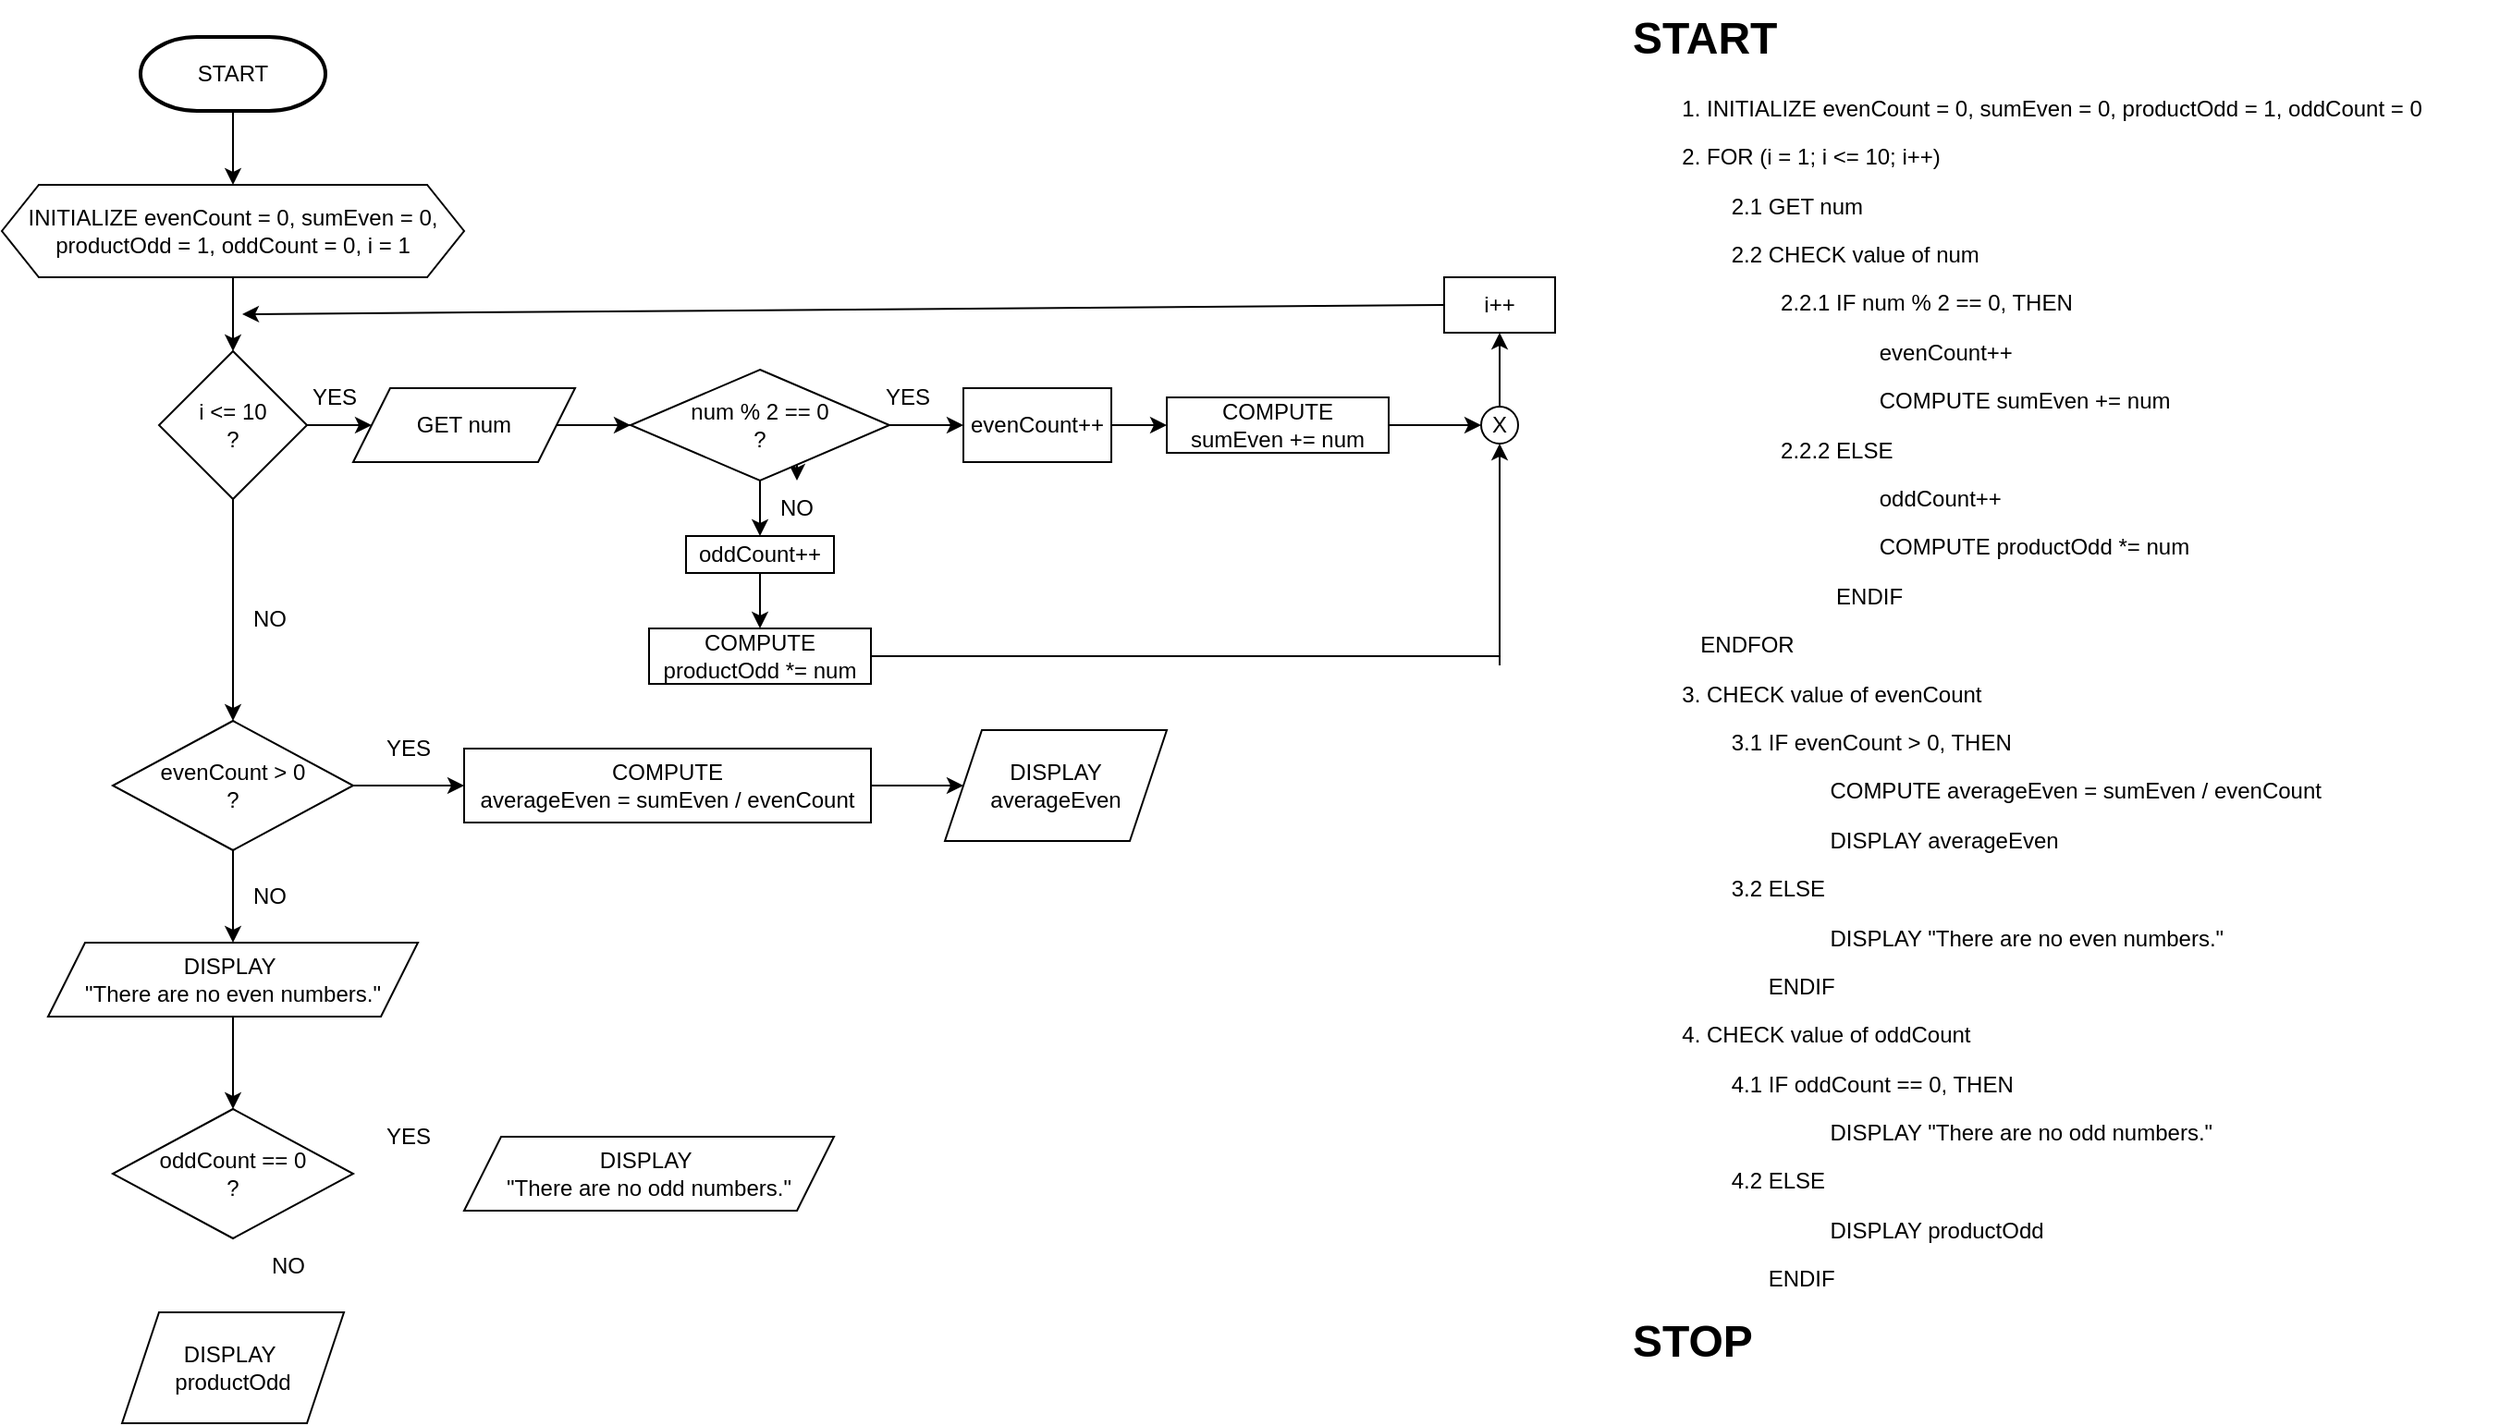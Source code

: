 <mxfile version="24.7.16" pages="3">
  <diagram name="5.1" id="LCuWv4y4qXl1L4GHuLo4">
    <mxGraphModel dx="685" dy="526" grid="1" gridSize="10" guides="1" tooltips="1" connect="1" arrows="1" fold="1" page="1" pageScale="1" pageWidth="850" pageHeight="1100" math="0" shadow="0">
      <root>
        <mxCell id="0" />
        <mxCell id="1" parent="0" />
        <mxCell id="RZlHH-e33-4gLpqHnUSY-1" value="START" style="strokeWidth=2;html=1;shape=mxgraph.flowchart.terminator;whiteSpace=wrap;" parent="1" vertex="1">
          <mxGeometry x="145" y="20" width="100" height="40" as="geometry" />
        </mxCell>
        <mxCell id="RZlHH-e33-4gLpqHnUSY-2" value="INITIALIZE evenCount = 0, sumEven = 0, productOdd = 1, oddCount = 0, i = 1" style="shape=hexagon;perimeter=hexagonPerimeter2;whiteSpace=wrap;html=1;fixedSize=1;size=20;" parent="1" vertex="1">
          <mxGeometry x="70" y="100" width="250" height="50" as="geometry" />
        </mxCell>
        <mxCell id="RZlHH-e33-4gLpqHnUSY-3" value="" style="endArrow=classic;html=1;rounded=0;exitX=0.5;exitY=1;exitDx=0;exitDy=0;exitPerimeter=0;" parent="1" source="RZlHH-e33-4gLpqHnUSY-1" target="RZlHH-e33-4gLpqHnUSY-2" edge="1">
          <mxGeometry width="50" height="50" relative="1" as="geometry">
            <mxPoint x="185" y="340" as="sourcePoint" />
            <mxPoint x="235" y="290" as="targetPoint" />
          </mxGeometry>
        </mxCell>
        <mxCell id="RZlHH-e33-4gLpqHnUSY-5" value="" style="endArrow=classic;html=1;rounded=0;exitX=0.5;exitY=1;exitDx=0;exitDy=0;entryX=0.5;entryY=0;entryDx=0;entryDy=0;" parent="1" source="RZlHH-e33-4gLpqHnUSY-2" edge="1">
          <mxGeometry width="50" height="50" relative="1" as="geometry">
            <mxPoint x="185" y="340" as="sourcePoint" />
            <mxPoint x="195" y="190" as="targetPoint" />
          </mxGeometry>
        </mxCell>
        <mxCell id="IWI02hrG4zY9gveFIsbM-1" value="i &amp;lt;= 10&lt;div&gt;?&lt;/div&gt;" style="rhombus;whiteSpace=wrap;html=1;" vertex="1" parent="1">
          <mxGeometry x="155" y="190" width="80" height="80" as="geometry" />
        </mxCell>
        <mxCell id="IWI02hrG4zY9gveFIsbM-28" value="" style="edgeStyle=orthogonalEdgeStyle;rounded=0;orthogonalLoop=1;jettySize=auto;html=1;" edge="1" parent="1" source="IWI02hrG4zY9gveFIsbM-2" target="IWI02hrG4zY9gveFIsbM-25">
          <mxGeometry relative="1" as="geometry" />
        </mxCell>
        <mxCell id="IWI02hrG4zY9gveFIsbM-2" value="GET num" style="shape=parallelogram;perimeter=parallelogramPerimeter;whiteSpace=wrap;html=1;fixedSize=1;" vertex="1" parent="1">
          <mxGeometry x="260" y="210" width="120" height="40" as="geometry" />
        </mxCell>
        <mxCell id="IWI02hrG4zY9gveFIsbM-16" value="" style="endArrow=classic;html=1;rounded=0;exitX=1;exitY=0.5;exitDx=0;exitDy=0;entryX=0;entryY=0.5;entryDx=0;entryDy=0;" edge="1" parent="1" source="IWI02hrG4zY9gveFIsbM-1" target="IWI02hrG4zY9gveFIsbM-2">
          <mxGeometry width="50" height="50" relative="1" as="geometry">
            <mxPoint x="470" y="250" as="sourcePoint" />
            <mxPoint x="520" y="200" as="targetPoint" />
          </mxGeometry>
        </mxCell>
        <mxCell id="IWI02hrG4zY9gveFIsbM-17" value="YES" style="text;html=1;align=center;verticalAlign=middle;whiteSpace=wrap;rounded=0;" vertex="1" parent="1">
          <mxGeometry x="220" y="200" width="60" height="30" as="geometry" />
        </mxCell>
        <mxCell id="IWI02hrG4zY9gveFIsbM-18" value="num % 2 == 0&lt;div&gt;?&lt;/div&gt;" style="rhombus;whiteSpace=wrap;html=1;" vertex="1" parent="1">
          <mxGeometry x="410" y="200" width="140" height="60" as="geometry" />
        </mxCell>
        <mxCell id="IWI02hrG4zY9gveFIsbM-19" value="" style="endArrow=classic;html=1;rounded=0;exitX=1;exitY=0.5;exitDx=0;exitDy=0;entryX=0;entryY=0.5;entryDx=0;entryDy=0;" edge="1" parent="1" source="IWI02hrG4zY9gveFIsbM-2" target="IWI02hrG4zY9gveFIsbM-18">
          <mxGeometry width="50" height="50" relative="1" as="geometry">
            <mxPoint x="470" y="250" as="sourcePoint" />
            <mxPoint x="520" y="200" as="targetPoint" />
          </mxGeometry>
        </mxCell>
        <mxCell id="IWI02hrG4zY9gveFIsbM-20" value="" style="endArrow=classic;html=1;rounded=0;exitX=1;exitY=0.5;exitDx=0;exitDy=0;" edge="1" parent="1" source="IWI02hrG4zY9gveFIsbM-18">
          <mxGeometry width="50" height="50" relative="1" as="geometry">
            <mxPoint x="470" y="250" as="sourcePoint" />
            <mxPoint x="590" y="230" as="targetPoint" />
          </mxGeometry>
        </mxCell>
        <mxCell id="IWI02hrG4zY9gveFIsbM-21" value="YES" style="text;html=1;align=center;verticalAlign=middle;whiteSpace=wrap;rounded=0;" vertex="1" parent="1">
          <mxGeometry x="530" y="200" width="60" height="30" as="geometry" />
        </mxCell>
        <mxCell id="IWI02hrG4zY9gveFIsbM-22" value="evenCount++" style="rounded=0;whiteSpace=wrap;html=1;" vertex="1" parent="1">
          <mxGeometry x="590" y="210" width="80" height="40" as="geometry" />
        </mxCell>
        <mxCell id="IWI02hrG4zY9gveFIsbM-23" value="COMPUTE&lt;div&gt;sumEven += num&lt;/div&gt;" style="rounded=0;whiteSpace=wrap;html=1;" vertex="1" parent="1">
          <mxGeometry x="700" y="215" width="120" height="30" as="geometry" />
        </mxCell>
        <mxCell id="IWI02hrG4zY9gveFIsbM-24" value="" style="endArrow=classic;html=1;rounded=0;entryX=0;entryY=0.5;entryDx=0;entryDy=0;exitX=1;exitY=0.5;exitDx=0;exitDy=0;" edge="1" parent="1" source="IWI02hrG4zY9gveFIsbM-22" target="IWI02hrG4zY9gveFIsbM-23">
          <mxGeometry width="50" height="50" relative="1" as="geometry">
            <mxPoint x="470" y="250" as="sourcePoint" />
            <mxPoint x="520" y="200" as="targetPoint" />
          </mxGeometry>
        </mxCell>
        <mxCell id="IWI02hrG4zY9gveFIsbM-25" value="NO" style="text;html=1;align=center;verticalAlign=middle;whiteSpace=wrap;rounded=0;" vertex="1" parent="1">
          <mxGeometry x="470" y="260" width="60" height="30" as="geometry" />
        </mxCell>
        <mxCell id="IWI02hrG4zY9gveFIsbM-26" value="oddCount++" style="rounded=0;whiteSpace=wrap;html=1;" vertex="1" parent="1">
          <mxGeometry x="440" y="290" width="80" height="20" as="geometry" />
        </mxCell>
        <mxCell id="IWI02hrG4zY9gveFIsbM-27" value="" style="endArrow=classic;html=1;rounded=0;exitX=0.5;exitY=1;exitDx=0;exitDy=0;entryX=0.5;entryY=0;entryDx=0;entryDy=0;" edge="1" parent="1" source="IWI02hrG4zY9gveFIsbM-18" target="IWI02hrG4zY9gveFIsbM-26">
          <mxGeometry width="50" height="50" relative="1" as="geometry">
            <mxPoint x="470" y="250" as="sourcePoint" />
            <mxPoint x="520" y="200" as="targetPoint" />
          </mxGeometry>
        </mxCell>
        <mxCell id="IWI02hrG4zY9gveFIsbM-29" value="" style="endArrow=classic;html=1;rounded=0;exitX=0.5;exitY=1;exitDx=0;exitDy=0;" edge="1" parent="1" source="IWI02hrG4zY9gveFIsbM-26">
          <mxGeometry width="50" height="50" relative="1" as="geometry">
            <mxPoint x="500" y="400" as="sourcePoint" />
            <mxPoint x="480" y="340" as="targetPoint" />
          </mxGeometry>
        </mxCell>
        <mxCell id="IWI02hrG4zY9gveFIsbM-30" value="COMPUTE&lt;div&gt;productOdd *= num&lt;/div&gt;" style="rounded=0;whiteSpace=wrap;html=1;" vertex="1" parent="1">
          <mxGeometry x="420" y="340" width="120" height="30" as="geometry" />
        </mxCell>
        <mxCell id="IWI02hrG4zY9gveFIsbM-31" value="i++" style="rounded=0;whiteSpace=wrap;html=1;" vertex="1" parent="1">
          <mxGeometry x="850" y="150" width="60" height="30" as="geometry" />
        </mxCell>
        <mxCell id="IWI02hrG4zY9gveFIsbM-32" value="X" style="ellipse;whiteSpace=wrap;html=1;aspect=fixed;" vertex="1" parent="1">
          <mxGeometry x="870" y="220" width="20" height="20" as="geometry" />
        </mxCell>
        <mxCell id="IWI02hrG4zY9gveFIsbM-33" value="" style="endArrow=classic;html=1;rounded=0;entryX=0.5;entryY=1;entryDx=0;entryDy=0;exitX=0.5;exitY=0;exitDx=0;exitDy=0;" edge="1" parent="1" source="IWI02hrG4zY9gveFIsbM-32" target="IWI02hrG4zY9gveFIsbM-31">
          <mxGeometry width="50" height="50" relative="1" as="geometry">
            <mxPoint x="470" y="250" as="sourcePoint" />
            <mxPoint x="520" y="200" as="targetPoint" />
          </mxGeometry>
        </mxCell>
        <mxCell id="IWI02hrG4zY9gveFIsbM-34" value="" style="endArrow=classic;html=1;rounded=0;entryX=0;entryY=0.5;entryDx=0;entryDy=0;exitX=1;exitY=0.5;exitDx=0;exitDy=0;" edge="1" parent="1" source="IWI02hrG4zY9gveFIsbM-23" target="IWI02hrG4zY9gveFIsbM-32">
          <mxGeometry width="50" height="50" relative="1" as="geometry">
            <mxPoint x="470" y="250" as="sourcePoint" />
            <mxPoint x="520" y="200" as="targetPoint" />
          </mxGeometry>
        </mxCell>
        <mxCell id="IWI02hrG4zY9gveFIsbM-35" value="" style="endArrow=none;html=1;rounded=0;exitX=1;exitY=0.5;exitDx=0;exitDy=0;" edge="1" parent="1" source="IWI02hrG4zY9gveFIsbM-30">
          <mxGeometry width="50" height="50" relative="1" as="geometry">
            <mxPoint x="620" y="380" as="sourcePoint" />
            <mxPoint x="880" y="355" as="targetPoint" />
          </mxGeometry>
        </mxCell>
        <mxCell id="IWI02hrG4zY9gveFIsbM-36" value="" style="endArrow=classic;html=1;rounded=0;entryX=0.5;entryY=1;entryDx=0;entryDy=0;" edge="1" parent="1" target="IWI02hrG4zY9gveFIsbM-32">
          <mxGeometry width="50" height="50" relative="1" as="geometry">
            <mxPoint x="880" y="360" as="sourcePoint" />
            <mxPoint x="520" y="200" as="targetPoint" />
          </mxGeometry>
        </mxCell>
        <mxCell id="IWI02hrG4zY9gveFIsbM-37" value="" style="endArrow=classic;html=1;rounded=0;exitX=0;exitY=0.5;exitDx=0;exitDy=0;" edge="1" parent="1" source="IWI02hrG4zY9gveFIsbM-31">
          <mxGeometry width="50" height="50" relative="1" as="geometry">
            <mxPoint x="470" y="250" as="sourcePoint" />
            <mxPoint x="200" y="170" as="targetPoint" />
          </mxGeometry>
        </mxCell>
        <mxCell id="IWI02hrG4zY9gveFIsbM-38" value="NO" style="text;html=1;align=center;verticalAlign=middle;whiteSpace=wrap;rounded=0;" vertex="1" parent="1">
          <mxGeometry x="185" y="320" width="60" height="30" as="geometry" />
        </mxCell>
        <mxCell id="IWI02hrG4zY9gveFIsbM-39" value="evenCount &amp;gt; 0&lt;div&gt;?&lt;/div&gt;" style="rhombus;whiteSpace=wrap;html=1;" vertex="1" parent="1">
          <mxGeometry x="130" y="390" width="130" height="70" as="geometry" />
        </mxCell>
        <mxCell id="IWI02hrG4zY9gveFIsbM-40" value="" style="endArrow=classic;html=1;rounded=0;exitX=0.5;exitY=1;exitDx=0;exitDy=0;entryX=0.5;entryY=0;entryDx=0;entryDy=0;" edge="1" parent="1" source="IWI02hrG4zY9gveFIsbM-1" target="IWI02hrG4zY9gveFIsbM-39">
          <mxGeometry width="50" height="50" relative="1" as="geometry">
            <mxPoint x="470" y="360" as="sourcePoint" />
            <mxPoint x="520" y="310" as="targetPoint" />
          </mxGeometry>
        </mxCell>
        <mxCell id="IWI02hrG4zY9gveFIsbM-41" value="NO" style="text;html=1;align=center;verticalAlign=middle;whiteSpace=wrap;rounded=0;" vertex="1" parent="1">
          <mxGeometry x="185" y="470" width="60" height="30" as="geometry" />
        </mxCell>
        <mxCell id="IWI02hrG4zY9gveFIsbM-42" value="YES" style="text;html=1;align=center;verticalAlign=middle;whiteSpace=wrap;rounded=0;" vertex="1" parent="1">
          <mxGeometry x="260" y="390" width="60" height="30" as="geometry" />
        </mxCell>
        <mxCell id="IWI02hrG4zY9gveFIsbM-43" value="COMPUTE&lt;div&gt;averageEven = sumEven / evenCount&lt;/div&gt;" style="rounded=0;whiteSpace=wrap;html=1;" vertex="1" parent="1">
          <mxGeometry x="320" y="405" width="220" height="40" as="geometry" />
        </mxCell>
        <mxCell id="IWI02hrG4zY9gveFIsbM-44" value="" style="endArrow=classic;html=1;rounded=0;exitX=1;exitY=0.5;exitDx=0;exitDy=0;entryX=0;entryY=0.5;entryDx=0;entryDy=0;" edge="1" parent="1" source="IWI02hrG4zY9gveFIsbM-39" target="IWI02hrG4zY9gveFIsbM-43">
          <mxGeometry width="50" height="50" relative="1" as="geometry">
            <mxPoint x="470" y="470" as="sourcePoint" />
            <mxPoint x="520" y="420" as="targetPoint" />
          </mxGeometry>
        </mxCell>
        <mxCell id="IWI02hrG4zY9gveFIsbM-45" value="DISPLAY averageEven" style="shape=parallelogram;perimeter=parallelogramPerimeter;whiteSpace=wrap;html=1;fixedSize=1;" vertex="1" parent="1">
          <mxGeometry x="580" y="395" width="120" height="60" as="geometry" />
        </mxCell>
        <mxCell id="IWI02hrG4zY9gveFIsbM-47" value="" style="endArrow=classic;html=1;rounded=0;entryX=0;entryY=0.5;entryDx=0;entryDy=0;exitX=1;exitY=0.5;exitDx=0;exitDy=0;" edge="1" parent="1" source="IWI02hrG4zY9gveFIsbM-43" target="IWI02hrG4zY9gveFIsbM-45">
          <mxGeometry width="50" height="50" relative="1" as="geometry">
            <mxPoint x="470" y="470" as="sourcePoint" />
            <mxPoint x="520" y="420" as="targetPoint" />
          </mxGeometry>
        </mxCell>
        <mxCell id="IWI02hrG4zY9gveFIsbM-48" value="" style="endArrow=classic;html=1;rounded=0;exitX=0.5;exitY=1;exitDx=0;exitDy=0;" edge="1" parent="1" source="IWI02hrG4zY9gveFIsbM-39">
          <mxGeometry width="50" height="50" relative="1" as="geometry">
            <mxPoint x="470" y="470" as="sourcePoint" />
            <mxPoint x="195" y="510" as="targetPoint" />
          </mxGeometry>
        </mxCell>
        <mxCell id="IWI02hrG4zY9gveFIsbM-49" value="DISPLAY&amp;nbsp;&lt;div&gt;&quot;There are no even numbers.&quot;&lt;/div&gt;" style="shape=parallelogram;perimeter=parallelogramPerimeter;whiteSpace=wrap;html=1;fixedSize=1;" vertex="1" parent="1">
          <mxGeometry x="95" y="510" width="200" height="40" as="geometry" />
        </mxCell>
        <mxCell id="IWI02hrG4zY9gveFIsbM-50" value="&lt;h1 style=&quot;margin-top: 0px;&quot;&gt;START&lt;/h1&gt;&lt;p&gt;&lt;span style=&quot;white-space: pre;&quot;&gt;&#x9;&lt;/span&gt;1. INITIALIZE evenCount = 0, sumEven = 0, productOdd = 1, oddCount = 0&lt;br&gt;&lt;/p&gt;&lt;p&gt;&lt;span style=&quot;white-space: pre;&quot;&gt;&#x9;&lt;/span&gt;2. FOR (i = 1; i &amp;lt;= 10; i++)&lt;br&gt;&lt;/p&gt;&lt;p&gt;&lt;span style=&quot;white-space: pre;&quot;&gt;&#x9;&lt;/span&gt;&lt;span style=&quot;white-space: pre;&quot;&gt;&#x9;&lt;/span&gt;2.1 GET num&lt;br&gt;&lt;/p&gt;&lt;p&gt;&lt;span style=&quot;white-space: pre;&quot;&gt;&#x9;&lt;/span&gt;&lt;span style=&quot;white-space: pre;&quot;&gt;&#x9;&lt;/span&gt;2.2 CHECK value of num&lt;br&gt;&lt;/p&gt;&lt;p&gt;&lt;span style=&quot;white-space: pre;&quot;&gt;&#x9;&lt;/span&gt;&lt;span style=&quot;white-space: pre;&quot;&gt;&#x9;&lt;/span&gt;&lt;span style=&quot;white-space: pre;&quot;&gt;&#x9;&lt;/span&gt;2.2.1 IF num % 2 == 0, THEN&lt;br&gt;&lt;/p&gt;&lt;p&gt;&lt;span style=&quot;white-space: pre;&quot;&gt;&#x9;&lt;/span&gt;&lt;span style=&quot;white-space: pre;&quot;&gt;&#x9;&lt;/span&gt;&lt;span style=&quot;white-space: pre;&quot;&gt;&#x9;&lt;/span&gt;&lt;span style=&quot;white-space: pre;&quot;&gt;&#x9;&lt;/span&gt;&lt;span style=&quot;white-space: pre;&quot;&gt;&#x9;&lt;/span&gt;evenCount++&lt;br&gt;&lt;/p&gt;&lt;p&gt;&lt;span style=&quot;white-space: pre;&quot;&gt;&#x9;&lt;/span&gt;&lt;span style=&quot;white-space: pre;&quot;&gt;&#x9;&lt;/span&gt;&lt;span style=&quot;white-space: pre;&quot;&gt;&#x9;&lt;/span&gt;&lt;span style=&quot;white-space: pre;&quot;&gt;&#x9;&lt;/span&gt;&lt;span style=&quot;white-space: pre;&quot;&gt;&#x9;&lt;/span&gt;COMPUTE sumEven += num&lt;br&gt;&lt;/p&gt;&lt;p&gt;&lt;span style=&quot;white-space: pre;&quot;&gt;&#x9;&lt;/span&gt;&lt;span style=&quot;white-space: pre;&quot;&gt;&#x9;&lt;/span&gt;&lt;span style=&quot;white-space: pre;&quot;&gt;&#x9;&lt;/span&gt;2.2.2 ELSE&amp;nbsp;&lt;br&gt;&lt;/p&gt;&lt;p&gt;&lt;span style=&quot;white-space: pre;&quot;&gt;&#x9;&lt;/span&gt;&lt;span style=&quot;white-space: pre;&quot;&gt;&#x9;&lt;/span&gt;&lt;span style=&quot;white-space: pre;&quot;&gt;&#x9;&lt;/span&gt;&lt;span style=&quot;white-space: pre;&quot;&gt;&#x9;&lt;/span&gt;&lt;span style=&quot;white-space: pre;&quot;&gt;&#x9;&lt;/span&gt;oddCount++&lt;br&gt;&lt;/p&gt;&lt;p&gt;&lt;span style=&quot;white-space: pre;&quot;&gt;&#x9;&lt;/span&gt;&lt;span style=&quot;white-space: pre;&quot;&gt;&#x9;&lt;/span&gt;&lt;span style=&quot;white-space: pre;&quot;&gt;&#x9;&lt;/span&gt;&lt;span style=&quot;white-space: pre;&quot;&gt;&#x9;&lt;/span&gt;&lt;span style=&quot;white-space: pre;&quot;&gt;&#x9;&lt;/span&gt;COMPUTE productOdd *= num&lt;br&gt;&lt;/p&gt;&lt;p&gt;&lt;span style=&quot;white-space: pre;&quot;&gt;&#x9;&lt;/span&gt;&lt;span style=&quot;white-space: pre;&quot;&gt;&#x9;&lt;/span&gt;&lt;span style=&quot;white-space: pre;&quot;&gt;&#x9;&lt;/span&gt;&lt;span style=&quot;white-space: pre;&quot;&gt;&#x9;&lt;/span&gt;&amp;nbsp;ENDIF&lt;br&gt;&lt;/p&gt;&lt;p&gt;&lt;span style=&quot;white-space: pre;&quot;&gt;&#x9;&lt;/span&gt;&amp;nbsp; &amp;nbsp;ENDFOR&lt;br&gt;&lt;/p&gt;&lt;p&gt;&lt;span style=&quot;white-space: pre;&quot;&gt;&#x9;&lt;/span&gt;3. CHECK value of evenCount&lt;br&gt;&lt;/p&gt;&lt;p&gt;&lt;span style=&quot;white-space: pre;&quot;&gt;&#x9;&lt;/span&gt;&lt;span style=&quot;white-space: pre;&quot;&gt;&#x9;&lt;/span&gt;3.1 IF evenCount &amp;gt; 0, THEN&lt;br&gt;&lt;/p&gt;&lt;p&gt;&lt;span style=&quot;white-space: pre;&quot;&gt;&#x9;&lt;/span&gt;&lt;span style=&quot;white-space: pre;&quot;&gt;&#x9;&lt;/span&gt;&lt;span style=&quot;white-space: pre;&quot;&gt;&#x9;&lt;/span&gt;&lt;span style=&quot;white-space: pre;&quot;&gt;&#x9;&lt;/span&gt;COMPUTE averageEven = sumEven / evenCount&lt;br&gt;&lt;/p&gt;&lt;p&gt;&lt;span style=&quot;white-space: pre;&quot;&gt;&#x9;&lt;/span&gt;&lt;span style=&quot;white-space: pre;&quot;&gt;&#x9;&lt;/span&gt;&lt;span style=&quot;white-space: pre;&quot;&gt;&#x9;&lt;/span&gt;&lt;span style=&quot;white-space: pre;&quot;&gt;&#x9;&lt;/span&gt;DISPLAY averageEven&lt;br&gt;&lt;/p&gt;&lt;p&gt;&lt;span style=&quot;white-space: pre;&quot;&gt;&#x9;&lt;/span&gt;&lt;span style=&quot;white-space: pre;&quot;&gt;&#x9;&lt;/span&gt;3.2 ELSE&amp;nbsp;&lt;br&gt;&lt;/p&gt;&lt;p&gt;&lt;span style=&quot;white-space: pre;&quot;&gt;&#x9;&lt;/span&gt;&lt;span style=&quot;white-space: pre;&quot;&gt;&#x9;&lt;/span&gt;&lt;span style=&quot;white-space: pre;&quot;&gt;&#x9;&lt;/span&gt;&lt;span style=&quot;white-space: pre;&quot;&gt;&#x9;&lt;/span&gt;DISPLAY &quot;There are no even numbers.&quot;&lt;br&gt;&lt;/p&gt;&lt;p&gt;&lt;span style=&quot;white-space: pre;&quot;&gt;&#x9;&lt;/span&gt;&lt;span style=&quot;white-space: pre;&quot;&gt;&#x9;&lt;/span&gt;&amp;nbsp; &amp;nbsp; &amp;nbsp; ENDIF&lt;br&gt;&lt;/p&gt;&lt;p&gt;&lt;span style=&quot;white-space: pre;&quot;&gt;&#x9;&lt;/span&gt;4. CHECK value of oddCount&lt;br&gt;&lt;/p&gt;&lt;p&gt;&lt;span style=&quot;white-space: pre;&quot;&gt;&#x9;&lt;/span&gt;&lt;span style=&quot;white-space: pre;&quot;&gt;&#x9;&lt;/span&gt;4.1 IF oddCount == 0, THEN&lt;br&gt;&lt;/p&gt;&lt;p&gt;&lt;span style=&quot;white-space: pre;&quot;&gt;&#x9;&lt;/span&gt;&lt;span style=&quot;white-space: pre;&quot;&gt;&#x9;&lt;/span&gt;&lt;span style=&quot;white-space: pre;&quot;&gt;&#x9;&lt;/span&gt;&lt;span style=&quot;white-space: pre;&quot;&gt;&#x9;&lt;/span&gt;DISPLAY &quot;There are no odd numbers.&quot;&lt;br&gt;&lt;/p&gt;&lt;p&gt;&lt;span style=&quot;white-space: pre;&quot;&gt;&#x9;&lt;/span&gt;&lt;span style=&quot;white-space: pre;&quot;&gt;&#x9;&lt;/span&gt;4.2 ELSE&amp;nbsp;&lt;br&gt;&lt;/p&gt;&lt;p&gt;&lt;span style=&quot;white-space: pre;&quot;&gt;&#x9;&lt;/span&gt;&lt;span style=&quot;white-space: pre;&quot;&gt;&#x9;&lt;/span&gt;&lt;span style=&quot;white-space: pre;&quot;&gt;&#x9;&lt;/span&gt;&lt;span style=&quot;white-space: pre;&quot;&gt;&#x9;&lt;/span&gt;DISPLAY productOdd&lt;br&gt;&lt;/p&gt;&lt;p&gt;&lt;span style=&quot;white-space: pre;&quot;&gt;&#x9;&lt;/span&gt;&lt;span style=&quot;white-space: pre;&quot;&gt;&#x9;&lt;/span&gt;&amp;nbsp; &amp;nbsp; &amp;nbsp; ENDIF&lt;br&gt;&lt;/p&gt;&lt;h1 style=&quot;margin-top: 0px;&quot;&gt;STOP&lt;/h1&gt;" style="text;html=1;whiteSpace=wrap;overflow=hidden;rounded=0;" vertex="1" parent="1">
          <mxGeometry x="950" width="470" height="760" as="geometry" />
        </mxCell>
        <mxCell id="IWI02hrG4zY9gveFIsbM-51" value="oddCount == 0&lt;div&gt;?&lt;/div&gt;" style="rhombus;whiteSpace=wrap;html=1;" vertex="1" parent="1">
          <mxGeometry x="130" y="600" width="130" height="70" as="geometry" />
        </mxCell>
        <mxCell id="IWI02hrG4zY9gveFIsbM-53" value="" style="endArrow=classic;html=1;rounded=0;exitX=0.5;exitY=1;exitDx=0;exitDy=0;" edge="1" parent="1" source="IWI02hrG4zY9gveFIsbM-49" target="IWI02hrG4zY9gveFIsbM-51">
          <mxGeometry width="50" height="50" relative="1" as="geometry">
            <mxPoint x="370" y="580" as="sourcePoint" />
            <mxPoint x="420" y="530" as="targetPoint" />
          </mxGeometry>
        </mxCell>
        <mxCell id="IWI02hrG4zY9gveFIsbM-54" value="YES" style="text;html=1;align=center;verticalAlign=middle;whiteSpace=wrap;rounded=0;" vertex="1" parent="1">
          <mxGeometry x="260" y="600" width="60" height="30" as="geometry" />
        </mxCell>
        <mxCell id="IWI02hrG4zY9gveFIsbM-56" value="DISPLAY&amp;nbsp;&lt;div&gt;&quot;There are no odd numbers.&quot;&lt;/div&gt;" style="shape=parallelogram;perimeter=parallelogramPerimeter;whiteSpace=wrap;html=1;fixedSize=1;" vertex="1" parent="1">
          <mxGeometry x="320" y="615" width="200" height="40" as="geometry" />
        </mxCell>
        <mxCell id="IWI02hrG4zY9gveFIsbM-58" value="DISPLAY&amp;nbsp;&lt;div&gt;productOdd&lt;/div&gt;" style="shape=parallelogram;perimeter=parallelogramPerimeter;whiteSpace=wrap;html=1;fixedSize=1;" vertex="1" parent="1">
          <mxGeometry x="135" y="710" width="120" height="60" as="geometry" />
        </mxCell>
        <mxCell id="IWI02hrG4zY9gveFIsbM-59" value="NO" style="text;html=1;align=center;verticalAlign=middle;whiteSpace=wrap;rounded=0;" vertex="1" parent="1">
          <mxGeometry x="195" y="670" width="60" height="30" as="geometry" />
        </mxCell>
      </root>
    </mxGraphModel>
  </diagram>
  <diagram id="xa9Z86tVcv9yYlQDMKtL" name="5.2">
    <mxGraphModel dx="1290" dy="603" grid="1" gridSize="10" guides="1" tooltips="1" connect="1" arrows="1" fold="1" page="1" pageScale="1" pageWidth="850" pageHeight="1100" math="0" shadow="0">
      <root>
        <mxCell id="0" />
        <mxCell id="1" parent="0" />
        <mxCell id="ouTstgdiYI-rTI9Ol5u6-1" value="Naa ras drawing book" style="text;html=1;align=center;verticalAlign=middle;whiteSpace=wrap;rounded=0;" vertex="1" parent="1">
          <mxGeometry x="390" y="340" width="290" height="20" as="geometry" />
        </mxCell>
      </root>
    </mxGraphModel>
  </diagram>
  <diagram id="qpnGoJynn1FCShCO6ghi" name="5.3">
    <mxGraphModel dx="802" dy="672" grid="1" gridSize="10" guides="1" tooltips="1" connect="1" arrows="1" fold="1" page="1" pageScale="1" pageWidth="850" pageHeight="1100" math="0" shadow="0">
      <root>
        <mxCell id="0" />
        <mxCell id="1" parent="0" />
        <mxCell id="lF_6BKa6mjAE7VA4doPP-1" value="powerProblemSolver(base, power)" style="swimlane;whiteSpace=wrap;html=1;" vertex="1" parent="1">
          <mxGeometry width="500" height="480" as="geometry" />
        </mxCell>
        <mxCell id="lF_6BKa6mjAE7VA4doPP-2" value="START" style="strokeWidth=2;html=1;shape=mxgraph.flowchart.start_1;whiteSpace=wrap;" vertex="1" parent="lF_6BKa6mjAE7VA4doPP-1">
          <mxGeometry x="110" y="40" width="100" height="60" as="geometry" />
        </mxCell>
        <mxCell id="lF_6BKa6mjAE7VA4doPP-3" value="INITIALIZE i = 0, result = 1" style="shape=hexagon;perimeter=hexagonPerimeter2;whiteSpace=wrap;html=1;fixedSize=1;" vertex="1" parent="lF_6BKa6mjAE7VA4doPP-1">
          <mxGeometry x="70" y="150" width="180" height="40" as="geometry" />
        </mxCell>
        <mxCell id="lF_6BKa6mjAE7VA4doPP-4" value="" style="endArrow=classic;html=1;rounded=0;exitX=0.5;exitY=1;exitDx=0;exitDy=0;exitPerimeter=0;entryX=0.5;entryY=0;entryDx=0;entryDy=0;" edge="1" parent="lF_6BKa6mjAE7VA4doPP-1" source="lF_6BKa6mjAE7VA4doPP-2" target="lF_6BKa6mjAE7VA4doPP-3">
          <mxGeometry width="50" height="50" relative="1" as="geometry">
            <mxPoint x="210" y="200" as="sourcePoint" />
            <mxPoint x="260" y="150" as="targetPoint" />
          </mxGeometry>
        </mxCell>
        <mxCell id="lF_6BKa6mjAE7VA4doPP-5" value="i &amp;lt; power&lt;div&gt;?&lt;/div&gt;" style="rhombus;whiteSpace=wrap;html=1;" vertex="1" parent="lF_6BKa6mjAE7VA4doPP-1">
          <mxGeometry x="120" y="230" width="80" height="80" as="geometry" />
        </mxCell>
        <mxCell id="lF_6BKa6mjAE7VA4doPP-6" value="" style="endArrow=classic;html=1;rounded=0;exitX=0.5;exitY=1;exitDx=0;exitDy=0;entryX=0.5;entryY=0;entryDx=0;entryDy=0;" edge="1" parent="lF_6BKa6mjAE7VA4doPP-1" source="lF_6BKa6mjAE7VA4doPP-3" target="lF_6BKa6mjAE7VA4doPP-5">
          <mxGeometry width="50" height="50" relative="1" as="geometry">
            <mxPoint x="220" y="320" as="sourcePoint" />
            <mxPoint x="270" y="270" as="targetPoint" />
          </mxGeometry>
        </mxCell>
        <mxCell id="lF_6BKa6mjAE7VA4doPP-7" value="COMPUTE result *= base" style="rounded=0;whiteSpace=wrap;html=1;" vertex="1" parent="lF_6BKa6mjAE7VA4doPP-1">
          <mxGeometry x="80" y="350" width="160" height="40" as="geometry" />
        </mxCell>
        <mxCell id="lF_6BKa6mjAE7VA4doPP-8" value="" style="endArrow=classic;html=1;rounded=0;exitX=0.5;exitY=1;exitDx=0;exitDy=0;entryX=0.5;entryY=0;entryDx=0;entryDy=0;" edge="1" parent="lF_6BKa6mjAE7VA4doPP-1" source="lF_6BKa6mjAE7VA4doPP-5" target="lF_6BKa6mjAE7VA4doPP-7">
          <mxGeometry width="50" height="50" relative="1" as="geometry">
            <mxPoint x="220" y="320" as="sourcePoint" />
            <mxPoint x="270" y="270" as="targetPoint" />
          </mxGeometry>
        </mxCell>
        <mxCell id="lF_6BKa6mjAE7VA4doPP-9" value="i++" style="rounded=0;whiteSpace=wrap;html=1;" vertex="1" parent="lF_6BKa6mjAE7VA4doPP-1">
          <mxGeometry x="135" y="420" width="50" height="40" as="geometry" />
        </mxCell>
        <mxCell id="lF_6BKa6mjAE7VA4doPP-10" value="" style="endArrow=classic;html=1;rounded=0;exitX=0.5;exitY=1;exitDx=0;exitDy=0;entryX=0.5;entryY=0;entryDx=0;entryDy=0;" edge="1" parent="lF_6BKa6mjAE7VA4doPP-1" source="lF_6BKa6mjAE7VA4doPP-7" target="lF_6BKa6mjAE7VA4doPP-9">
          <mxGeometry width="50" height="50" relative="1" as="geometry">
            <mxPoint x="220" y="320" as="sourcePoint" />
            <mxPoint x="270" y="270" as="targetPoint" />
          </mxGeometry>
        </mxCell>
        <mxCell id="lF_6BKa6mjAE7VA4doPP-11" value="YES" style="text;html=1;align=center;verticalAlign=middle;whiteSpace=wrap;rounded=0;" vertex="1" parent="lF_6BKa6mjAE7VA4doPP-1">
          <mxGeometry x="160" y="310" width="60" height="30" as="geometry" />
        </mxCell>
        <mxCell id="lF_6BKa6mjAE7VA4doPP-12" value="" style="endArrow=classic;html=1;rounded=0;" edge="1" parent="lF_6BKa6mjAE7VA4doPP-1">
          <mxGeometry width="50" height="50" relative="1" as="geometry">
            <mxPoint x="50" y="210" as="sourcePoint" />
            <mxPoint x="160" y="210" as="targetPoint" />
          </mxGeometry>
        </mxCell>
        <mxCell id="lF_6BKa6mjAE7VA4doPP-13" value="" style="endArrow=none;html=1;rounded=0;" edge="1" parent="lF_6BKa6mjAE7VA4doPP-1">
          <mxGeometry width="50" height="50" relative="1" as="geometry">
            <mxPoint x="50" y="440" as="sourcePoint" />
            <mxPoint x="50" y="210" as="targetPoint" />
          </mxGeometry>
        </mxCell>
        <mxCell id="lF_6BKa6mjAE7VA4doPP-16" value="STOP" style="strokeWidth=2;html=1;shape=mxgraph.flowchart.start_1;whiteSpace=wrap;" vertex="1" parent="lF_6BKa6mjAE7VA4doPP-1">
          <mxGeometry x="290" y="410" width="100" height="60" as="geometry" />
        </mxCell>
        <mxCell id="lF_6BKa6mjAE7VA4doPP-17" value="NO" style="text;html=1;align=center;verticalAlign=middle;whiteSpace=wrap;rounded=0;" vertex="1" parent="lF_6BKa6mjAE7VA4doPP-1">
          <mxGeometry x="210" y="240" width="60" height="30" as="geometry" />
        </mxCell>
        <mxCell id="lF_6BKa6mjAE7VA4doPP-14" value="" style="endArrow=none;html=1;rounded=0;entryX=0;entryY=0.5;entryDx=0;entryDy=0;" edge="1" parent="lF_6BKa6mjAE7VA4doPP-1" target="lF_6BKa6mjAE7VA4doPP-9">
          <mxGeometry width="50" height="50" relative="1" as="geometry">
            <mxPoint x="50" y="440" as="sourcePoint" />
            <mxPoint x="270" y="270" as="targetPoint" />
          </mxGeometry>
        </mxCell>
        <mxCell id="lF_6BKa6mjAE7VA4doPP-18" value="" style="endArrow=none;html=1;rounded=0;exitX=1;exitY=0.5;exitDx=0;exitDy=0;" edge="1" parent="lF_6BKa6mjAE7VA4doPP-1" source="lF_6BKa6mjAE7VA4doPP-5">
          <mxGeometry width="50" height="50" relative="1" as="geometry">
            <mxPoint x="220" y="320" as="sourcePoint" />
            <mxPoint x="340" y="270" as="targetPoint" />
          </mxGeometry>
        </mxCell>
        <mxCell id="lF_6BKa6mjAE7VA4doPP-20" value="" style="endArrow=classic;html=1;rounded=0;entryX=0.5;entryY=0;entryDx=0;entryDy=0;entryPerimeter=0;" edge="1" parent="lF_6BKa6mjAE7VA4doPP-1" target="lF_6BKa6mjAE7VA4doPP-16">
          <mxGeometry width="50" height="50" relative="1" as="geometry">
            <mxPoint x="340" y="270" as="sourcePoint" />
            <mxPoint x="270" y="270" as="targetPoint" />
          </mxGeometry>
        </mxCell>
        <mxCell id="lF_6BKa6mjAE7VA4doPP-21" value="&lt;h1 style=&quot;margin-top: 0px;&quot;&gt;START&lt;/h1&gt;&lt;p&gt;&lt;span style=&quot;white-space: pre;&quot;&gt;&#x9;&lt;/span&gt;1. INITIALIZE result = 1&lt;br&gt;&lt;/p&gt;&lt;p&gt;&lt;span style=&quot;white-space: pre;&quot;&gt;&#x9;&lt;/span&gt;2. FOR (i = 0; i &amp;lt; power; i++)&lt;br&gt;&lt;/p&gt;&lt;p&gt;&lt;span style=&quot;white-space: pre;&quot;&gt;&#x9;&lt;/span&gt;&lt;span style=&quot;white-space: pre;&quot;&gt;&#x9;&lt;/span&gt;2.1 COMPUTE result *= base;&lt;br&gt;&lt;/p&gt;&lt;p&gt;&lt;span style=&quot;white-space: pre;&quot;&gt;&#x9;&lt;/span&gt;&amp;nbsp; &amp;nbsp; ENDFOR&lt;br&gt;&lt;/p&gt;&lt;p&gt;&amp;nbsp; &amp;nbsp; &amp;nbsp; &amp;nbsp; 3. RETURN result&lt;/p&gt;&lt;h1 style=&quot;margin-top: 0px;&quot;&gt;STOP&lt;/h1&gt;" style="text;html=1;whiteSpace=wrap;overflow=hidden;rounded=0;" vertex="1" parent="lF_6BKa6mjAE7VA4doPP-1">
          <mxGeometry x="270" y="40" width="250" height="220" as="geometry" />
        </mxCell>
        <mxCell id="lF_6BKa6mjAE7VA4doPP-23" value="factorialProblemSolver(x)" style="swimlane;whiteSpace=wrap;html=1;" vertex="1" parent="1">
          <mxGeometry y="530" width="500" height="480" as="geometry" />
        </mxCell>
        <mxCell id="lF_6BKa6mjAE7VA4doPP-24" value="START" style="strokeWidth=2;html=1;shape=mxgraph.flowchart.start_1;whiteSpace=wrap;" vertex="1" parent="lF_6BKa6mjAE7VA4doPP-23">
          <mxGeometry x="110" y="40" width="100" height="60" as="geometry" />
        </mxCell>
        <mxCell id="lF_6BKa6mjAE7VA4doPP-25" value="INITIALIZE i = 1, result = 1" style="shape=hexagon;perimeter=hexagonPerimeter2;whiteSpace=wrap;html=1;fixedSize=1;" vertex="1" parent="lF_6BKa6mjAE7VA4doPP-23">
          <mxGeometry x="70" y="150" width="180" height="40" as="geometry" />
        </mxCell>
        <mxCell id="lF_6BKa6mjAE7VA4doPP-26" value="" style="endArrow=classic;html=1;rounded=0;exitX=0.5;exitY=1;exitDx=0;exitDy=0;exitPerimeter=0;entryX=0.5;entryY=0;entryDx=0;entryDy=0;" edge="1" parent="lF_6BKa6mjAE7VA4doPP-23" source="lF_6BKa6mjAE7VA4doPP-24" target="lF_6BKa6mjAE7VA4doPP-25">
          <mxGeometry width="50" height="50" relative="1" as="geometry">
            <mxPoint x="210" y="200" as="sourcePoint" />
            <mxPoint x="260" y="150" as="targetPoint" />
          </mxGeometry>
        </mxCell>
        <mxCell id="lF_6BKa6mjAE7VA4doPP-27" value="i &amp;lt;= x&lt;div&gt;?&lt;/div&gt;" style="rhombus;whiteSpace=wrap;html=1;" vertex="1" parent="lF_6BKa6mjAE7VA4doPP-23">
          <mxGeometry x="120" y="230" width="80" height="80" as="geometry" />
        </mxCell>
        <mxCell id="lF_6BKa6mjAE7VA4doPP-28" value="" style="endArrow=classic;html=1;rounded=0;exitX=0.5;exitY=1;exitDx=0;exitDy=0;entryX=0.5;entryY=0;entryDx=0;entryDy=0;" edge="1" parent="lF_6BKa6mjAE7VA4doPP-23" source="lF_6BKa6mjAE7VA4doPP-25" target="lF_6BKa6mjAE7VA4doPP-27">
          <mxGeometry width="50" height="50" relative="1" as="geometry">
            <mxPoint x="220" y="320" as="sourcePoint" />
            <mxPoint x="270" y="270" as="targetPoint" />
          </mxGeometry>
        </mxCell>
        <mxCell id="lF_6BKa6mjAE7VA4doPP-29" value="COMPUTE result *= i" style="rounded=0;whiteSpace=wrap;html=1;" vertex="1" parent="lF_6BKa6mjAE7VA4doPP-23">
          <mxGeometry x="80" y="350" width="160" height="40" as="geometry" />
        </mxCell>
        <mxCell id="lF_6BKa6mjAE7VA4doPP-30" value="" style="endArrow=classic;html=1;rounded=0;exitX=0.5;exitY=1;exitDx=0;exitDy=0;entryX=0.5;entryY=0;entryDx=0;entryDy=0;" edge="1" parent="lF_6BKa6mjAE7VA4doPP-23" source="lF_6BKa6mjAE7VA4doPP-27" target="lF_6BKa6mjAE7VA4doPP-29">
          <mxGeometry width="50" height="50" relative="1" as="geometry">
            <mxPoint x="220" y="320" as="sourcePoint" />
            <mxPoint x="270" y="270" as="targetPoint" />
          </mxGeometry>
        </mxCell>
        <mxCell id="lF_6BKa6mjAE7VA4doPP-31" value="i++" style="rounded=0;whiteSpace=wrap;html=1;" vertex="1" parent="lF_6BKa6mjAE7VA4doPP-23">
          <mxGeometry x="135" y="420" width="50" height="40" as="geometry" />
        </mxCell>
        <mxCell id="lF_6BKa6mjAE7VA4doPP-32" value="" style="endArrow=classic;html=1;rounded=0;exitX=0.5;exitY=1;exitDx=0;exitDy=0;entryX=0.5;entryY=0;entryDx=0;entryDy=0;" edge="1" parent="lF_6BKa6mjAE7VA4doPP-23" source="lF_6BKa6mjAE7VA4doPP-29" target="lF_6BKa6mjAE7VA4doPP-31">
          <mxGeometry width="50" height="50" relative="1" as="geometry">
            <mxPoint x="220" y="320" as="sourcePoint" />
            <mxPoint x="270" y="270" as="targetPoint" />
          </mxGeometry>
        </mxCell>
        <mxCell id="lF_6BKa6mjAE7VA4doPP-33" value="YES" style="text;html=1;align=center;verticalAlign=middle;whiteSpace=wrap;rounded=0;" vertex="1" parent="lF_6BKa6mjAE7VA4doPP-23">
          <mxGeometry x="160" y="310" width="60" height="30" as="geometry" />
        </mxCell>
        <mxCell id="lF_6BKa6mjAE7VA4doPP-34" value="" style="endArrow=classic;html=1;rounded=0;" edge="1" parent="lF_6BKa6mjAE7VA4doPP-23">
          <mxGeometry width="50" height="50" relative="1" as="geometry">
            <mxPoint x="50" y="210" as="sourcePoint" />
            <mxPoint x="160" y="210" as="targetPoint" />
          </mxGeometry>
        </mxCell>
        <mxCell id="lF_6BKa6mjAE7VA4doPP-35" value="" style="endArrow=none;html=1;rounded=0;" edge="1" parent="lF_6BKa6mjAE7VA4doPP-23">
          <mxGeometry width="50" height="50" relative="1" as="geometry">
            <mxPoint x="50" y="440" as="sourcePoint" />
            <mxPoint x="50" y="210" as="targetPoint" />
          </mxGeometry>
        </mxCell>
        <mxCell id="lF_6BKa6mjAE7VA4doPP-36" value="STOP" style="strokeWidth=2;html=1;shape=mxgraph.flowchart.start_1;whiteSpace=wrap;" vertex="1" parent="lF_6BKa6mjAE7VA4doPP-23">
          <mxGeometry x="290" y="410" width="100" height="60" as="geometry" />
        </mxCell>
        <mxCell id="lF_6BKa6mjAE7VA4doPP-37" value="NO" style="text;html=1;align=center;verticalAlign=middle;whiteSpace=wrap;rounded=0;" vertex="1" parent="lF_6BKa6mjAE7VA4doPP-23">
          <mxGeometry x="210" y="240" width="60" height="30" as="geometry" />
        </mxCell>
        <mxCell id="lF_6BKa6mjAE7VA4doPP-38" value="" style="endArrow=none;html=1;rounded=0;entryX=0;entryY=0.5;entryDx=0;entryDy=0;" edge="1" parent="lF_6BKa6mjAE7VA4doPP-23" target="lF_6BKa6mjAE7VA4doPP-31">
          <mxGeometry width="50" height="50" relative="1" as="geometry">
            <mxPoint x="50" y="440" as="sourcePoint" />
            <mxPoint x="270" y="270" as="targetPoint" />
          </mxGeometry>
        </mxCell>
        <mxCell id="lF_6BKa6mjAE7VA4doPP-39" value="" style="endArrow=none;html=1;rounded=0;exitX=1;exitY=0.5;exitDx=0;exitDy=0;" edge="1" parent="lF_6BKa6mjAE7VA4doPP-23" source="lF_6BKa6mjAE7VA4doPP-27">
          <mxGeometry width="50" height="50" relative="1" as="geometry">
            <mxPoint x="220" y="320" as="sourcePoint" />
            <mxPoint x="340" y="270" as="targetPoint" />
          </mxGeometry>
        </mxCell>
        <mxCell id="lF_6BKa6mjAE7VA4doPP-40" value="" style="endArrow=classic;html=1;rounded=0;entryX=0.5;entryY=0;entryDx=0;entryDy=0;entryPerimeter=0;" edge="1" parent="lF_6BKa6mjAE7VA4doPP-23" target="lF_6BKa6mjAE7VA4doPP-36">
          <mxGeometry width="50" height="50" relative="1" as="geometry">
            <mxPoint x="340" y="270" as="sourcePoint" />
            <mxPoint x="270" y="270" as="targetPoint" />
          </mxGeometry>
        </mxCell>
        <mxCell id="lF_6BKa6mjAE7VA4doPP-41" value="&lt;h1 style=&quot;margin-top: 0px;&quot;&gt;START&lt;/h1&gt;&lt;p&gt;&lt;span style=&quot;white-space: pre;&quot;&gt;&#x9;&lt;/span&gt;1. INITIALIZE result = 1&lt;br&gt;&lt;/p&gt;&lt;p&gt;&lt;span style=&quot;white-space: pre;&quot;&gt;&#x9;&lt;/span&gt;2. FOR (i = 1; i &amp;lt;= x; i++)&lt;br&gt;&lt;/p&gt;&lt;p&gt;&lt;span style=&quot;white-space: pre;&quot;&gt;&#x9;&lt;/span&gt;&lt;span style=&quot;white-space: pre;&quot;&gt;&#x9;&lt;/span&gt;2.1 COMPUTE result *= i;&lt;br&gt;&lt;/p&gt;&lt;p&gt;&lt;span style=&quot;white-space: pre;&quot;&gt;&#x9;&lt;/span&gt;&amp;nbsp; &amp;nbsp; ENDFOR&lt;br&gt;&lt;/p&gt;&lt;p&gt;&amp;nbsp; &amp;nbsp; &amp;nbsp; &amp;nbsp; 3. RETURN result&lt;/p&gt;&lt;h1 style=&quot;margin-top: 0px;&quot;&gt;STOP&lt;/h1&gt;" style="text;html=1;whiteSpace=wrap;overflow=hidden;rounded=0;" vertex="1" parent="lF_6BKa6mjAE7VA4doPP-23">
          <mxGeometry x="270" y="40" width="250" height="220" as="geometry" />
        </mxCell>
        <mxCell id="lF_6BKa6mjAE7VA4doPP-42" value="rootsProblemSolver(a, b, c)" style="swimlane;whiteSpace=wrap;html=1;" vertex="1" parent="1">
          <mxGeometry x="750" y="10" width="1060" height="950" as="geometry" />
        </mxCell>
        <mxCell id="lF_6BKa6mjAE7VA4doPP-43" value="START" style="strokeWidth=2;html=1;shape=mxgraph.flowchart.start_1;whiteSpace=wrap;" vertex="1" parent="lF_6BKa6mjAE7VA4doPP-42">
          <mxGeometry x="110" y="40" width="100" height="60" as="geometry" />
        </mxCell>
        <mxCell id="lF_6BKa6mjAE7VA4doPP-45" value="" style="endArrow=classic;html=1;rounded=0;exitX=0.5;exitY=1;exitDx=0;exitDy=0;exitPerimeter=0;entryX=0.5;entryY=0;entryDx=0;entryDy=0;" edge="1" parent="lF_6BKa6mjAE7VA4doPP-42" source="lF_6BKa6mjAE7VA4doPP-43">
          <mxGeometry width="50" height="50" relative="1" as="geometry">
            <mxPoint x="210" y="200" as="sourcePoint" />
            <mxPoint x="160" y="150" as="targetPoint" />
          </mxGeometry>
        </mxCell>
        <mxCell id="lF_6BKa6mjAE7VA4doPP-60" value="&lt;h1 style=&quot;margin-top: 0px;&quot;&gt;START&lt;/h1&gt;&lt;p&gt;&lt;span style=&quot;white-space: pre;&quot;&gt;&#x9;&lt;/span&gt;1. CHECK value of a, b, c&lt;/p&gt;&lt;p&gt;&lt;span style=&quot;white-space: pre;&quot;&gt;&#x9;&lt;/span&gt;&lt;span style=&quot;white-space: pre;&quot;&gt;&#x9;&lt;/span&gt;a) IF (a == 0 &amp;amp;&amp;amp; b == 0)&amp;nbsp; THEN&lt;br&gt;&lt;/p&gt;&lt;p&gt;&lt;span style=&quot;white-space: pre;&quot;&gt;&#x9;&lt;/span&gt;&lt;span style=&quot;white-space: pre;&quot;&gt;&#x9;&lt;/span&gt;&amp;nbsp; &amp;nbsp; &lt;span style=&quot;white-space: pre;&quot;&gt;&#x9;&lt;/span&gt;DISPLAY &quot;There is no solution.&quot;&lt;br&gt;&lt;/p&gt;&lt;p&gt;&lt;span style=&quot;white-space: pre;&quot;&gt;&#x9;&lt;/span&gt;&lt;span style=&quot;white-space: pre;&quot;&gt;&#x9;&lt;/span&gt;b) ELSE IF (a == 0) THEN&lt;/p&gt;&lt;p&gt;&lt;span style=&quot;white-space: pre;&quot;&gt;&#x9;&lt;/span&gt;&lt;span style=&quot;white-space: pre;&quot;&gt;&#x9;&lt;/span&gt;&amp;nbsp; &amp;nbsp; &lt;span style=&quot;white-space: pre;&quot;&gt;&#x9;&lt;/span&gt;COMPUTE root1 = -c/b&lt;br&gt;&lt;/p&gt;&lt;p&gt;&lt;span style=&quot;white-space: pre;&quot;&gt;&#x9;&lt;/span&gt;&lt;span style=&quot;white-space: pre;&quot;&gt;&#x9;&lt;/span&gt;&amp;nbsp; &amp;nbsp; &lt;span style=&quot;white-space: pre;&quot;&gt;&#x9;&lt;/span&gt;DISPLAY root1&lt;br&gt;&lt;/p&gt;&lt;p&gt;&amp;nbsp; &amp;nbsp; &amp;nbsp; &amp;nbsp; &amp;nbsp; &amp;nbsp; &amp;nbsp; &amp;nbsp; c) ELSE&lt;/p&gt;&lt;p&gt;&lt;span style=&quot;white-space: pre;&quot;&gt;&#x9;&lt;/span&gt;&lt;span style=&quot;white-space: pre;&quot;&gt;&#x9;&lt;/span&gt;&amp;nbsp; &amp;nbsp; &lt;span style=&quot;white-space: pre;&quot;&gt;&#x9;&lt;/span&gt;COMPUTE discriminant = (b*b) - (4*a*c)&lt;br&gt;&lt;/p&gt;&lt;p&gt;&amp;nbsp; &amp;nbsp; &amp;nbsp; &amp;nbsp; &amp;nbsp;&lt;span style=&quot;white-space: pre;&quot;&gt;&#x9;&lt;/span&gt;&amp;nbsp; &amp;nbsp; ENDIF&lt;/p&gt;&lt;p&gt;&lt;span style=&quot;white-space: pre;&quot;&gt;&#x9;&lt;/span&gt;2. CHECK value of discriminant&lt;br&gt;&lt;/p&gt;&lt;p&gt;&lt;span style=&quot;white-space: pre;&quot;&gt;&#x9;&lt;/span&gt;&lt;span style=&quot;white-space: pre;&quot;&gt;&#x9;&lt;/span&gt;a) IF (discriminant &amp;lt; 0)&lt;br&gt;&lt;/p&gt;&lt;p&gt;&lt;span style=&quot;white-space: pre;&quot;&gt;&#x9;&lt;/span&gt;&lt;span style=&quot;white-space: pre;&quot;&gt;&#x9;&lt;/span&gt;&lt;span style=&quot;white-space: pre;&quot;&gt;&#x9;&lt;/span&gt;DISPLAY &quot;There are no real roots.&quot;&lt;br&gt;&lt;/p&gt;&lt;p&gt;&lt;span style=&quot;white-space: pre;&quot;&gt;&#x9;&lt;/span&gt;&lt;span style=&quot;white-space: pre;&quot;&gt;&#x9;&lt;/span&gt;b) ELSE&amp;nbsp;&lt;br&gt;&lt;/p&gt;&lt;p&gt;&lt;span style=&quot;white-space: pre;&quot;&gt;&#x9;&lt;/span&gt;&lt;span style=&quot;white-space: pre;&quot;&gt;&#x9;&lt;/span&gt;&lt;span style=&quot;white-space: pre;&quot;&gt;&#x9;&lt;/span&gt;COMPUTE root1 = (-b + sqrt(discriminant)) / (2*a)&lt;br&gt;&lt;/p&gt;&lt;p&gt;&lt;span style=&quot;white-space: pre;&quot;&gt;&#x9;&lt;/span&gt;&lt;span style=&quot;white-space: pre;&quot;&gt;&#x9;&lt;/span&gt;&lt;span style=&quot;white-space: pre;&quot;&gt;&#x9;&lt;/span&gt;COMPUTE root2 = (-b - sqrt(discriminant)) / (2*a)&lt;br&gt;&lt;/p&gt;&lt;p&gt;&lt;span style=&quot;white-space: pre;&quot;&gt;&#x9;&lt;/span&gt;&lt;span style=&quot;white-space: pre;&quot;&gt;&#x9;&lt;/span&gt;&lt;span style=&quot;white-space: pre;&quot;&gt;&#x9;&lt;/span&gt;DISPLAY root1, root2&lt;br&gt;&lt;/p&gt;&lt;p&gt;&lt;span style=&quot;white-space: pre;&quot;&gt;&#x9;&lt;/span&gt;&lt;span style=&quot;white-space: pre;&quot;&gt;&#x9;&lt;/span&gt;&amp;nbsp; &amp;nbsp; ENDIF&lt;br&gt;&lt;/p&gt;&lt;h1 style=&quot;margin-top: 0px;&quot;&gt;STOP&lt;/h1&gt;" style="text;html=1;whiteSpace=wrap;overflow=hidden;rounded=0;" vertex="1" parent="lF_6BKa6mjAE7VA4doPP-42">
          <mxGeometry x="680" y="40" width="360" height="580" as="geometry" />
        </mxCell>
        <mxCell id="lF_6BKa6mjAE7VA4doPP-61" value="a == 0 &amp;amp;&amp;amp; b == 0&lt;div&gt;?&lt;/div&gt;" style="rhombus;whiteSpace=wrap;html=1;" vertex="1" parent="lF_6BKa6mjAE7VA4doPP-42">
          <mxGeometry x="85" y="150" width="150" height="80" as="geometry" />
        </mxCell>
        <mxCell id="lF_6BKa6mjAE7VA4doPP-62" value="DISPLAY &quot;There is no solution.&quot;" style="shape=parallelogram;perimeter=parallelogramPerimeter;whiteSpace=wrap;html=1;fixedSize=1;" vertex="1" parent="lF_6BKa6mjAE7VA4doPP-42">
          <mxGeometry x="280" y="170" width="220" height="40" as="geometry" />
        </mxCell>
        <mxCell id="lF_6BKa6mjAE7VA4doPP-63" value="" style="endArrow=classic;html=1;rounded=0;entryX=0;entryY=0.5;entryDx=0;entryDy=0;exitX=1;exitY=0.5;exitDx=0;exitDy=0;" edge="1" parent="lF_6BKa6mjAE7VA4doPP-42" source="lF_6BKa6mjAE7VA4doPP-61" target="lF_6BKa6mjAE7VA4doPP-62">
          <mxGeometry width="50" height="50" relative="1" as="geometry">
            <mxPoint x="210" y="300" as="sourcePoint" />
            <mxPoint x="260" y="250" as="targetPoint" />
          </mxGeometry>
        </mxCell>
        <mxCell id="lF_6BKa6mjAE7VA4doPP-64" value="YES" style="text;html=1;align=center;verticalAlign=middle;whiteSpace=wrap;rounded=0;" vertex="1" parent="lF_6BKa6mjAE7VA4doPP-42">
          <mxGeometry x="230" y="150" width="60" height="30" as="geometry" />
        </mxCell>
        <mxCell id="lF_6BKa6mjAE7VA4doPP-65" value="NO" style="text;html=1;align=center;verticalAlign=middle;whiteSpace=wrap;rounded=0;" vertex="1" parent="lF_6BKa6mjAE7VA4doPP-42">
          <mxGeometry x="150" y="230" width="60" height="30" as="geometry" />
        </mxCell>
        <mxCell id="lF_6BKa6mjAE7VA4doPP-66" value="a == 0&lt;div&gt;?&lt;/div&gt;" style="rhombus;whiteSpace=wrap;html=1;" vertex="1" parent="lF_6BKa6mjAE7VA4doPP-42">
          <mxGeometry x="105" y="270" width="110" height="80" as="geometry" />
        </mxCell>
        <mxCell id="lF_6BKa6mjAE7VA4doPP-67" value="" style="endArrow=classic;html=1;rounded=0;entryX=0.5;entryY=0;entryDx=0;entryDy=0;exitX=0.5;exitY=1;exitDx=0;exitDy=0;" edge="1" parent="lF_6BKa6mjAE7VA4doPP-42" source="lF_6BKa6mjAE7VA4doPP-61" target="lF_6BKa6mjAE7VA4doPP-66">
          <mxGeometry width="50" height="50" relative="1" as="geometry">
            <mxPoint x="50" y="270" as="sourcePoint" />
            <mxPoint x="110" y="250" as="targetPoint" />
          </mxGeometry>
        </mxCell>
        <mxCell id="lF_6BKa6mjAE7VA4doPP-68" value="YES" style="text;html=1;align=center;verticalAlign=middle;whiteSpace=wrap;rounded=0;" vertex="1" parent="lF_6BKa6mjAE7VA4doPP-42">
          <mxGeometry x="210" y="280" width="60" height="30" as="geometry" />
        </mxCell>
        <mxCell id="lF_6BKa6mjAE7VA4doPP-69" value="" style="endArrow=classic;html=1;rounded=0;entryX=0;entryY=0.5;entryDx=0;entryDy=0;exitX=1;exitY=0.5;exitDx=0;exitDy=0;" edge="1" parent="lF_6BKa6mjAE7VA4doPP-42">
          <mxGeometry width="50" height="50" relative="1" as="geometry">
            <mxPoint x="215" y="309.52" as="sourcePoint" />
            <mxPoint x="270" y="309.52" as="targetPoint" />
          </mxGeometry>
        </mxCell>
        <mxCell id="lF_6BKa6mjAE7VA4doPP-70" value="COMPUTE root1 = -c/b" style="rounded=0;whiteSpace=wrap;html=1;" vertex="1" parent="lF_6BKa6mjAE7VA4doPP-42">
          <mxGeometry x="270" y="295" width="160" height="30" as="geometry" />
        </mxCell>
        <mxCell id="lF_6BKa6mjAE7VA4doPP-71" value="" style="endArrow=classic;html=1;rounded=0;entryX=0;entryY=0.5;entryDx=0;entryDy=0;exitX=1;exitY=0.5;exitDx=0;exitDy=0;" edge="1" parent="lF_6BKa6mjAE7VA4doPP-42">
          <mxGeometry width="50" height="50" relative="1" as="geometry">
            <mxPoint x="430" y="309.05" as="sourcePoint" />
            <mxPoint x="485" y="309.05" as="targetPoint" />
          </mxGeometry>
        </mxCell>
        <mxCell id="lF_6BKa6mjAE7VA4doPP-72" value="DISPLAY root1" style="shape=parallelogram;perimeter=parallelogramPerimeter;whiteSpace=wrap;html=1;fixedSize=1;" vertex="1" parent="lF_6BKa6mjAE7VA4doPP-42">
          <mxGeometry x="480" y="290" width="110" height="40" as="geometry" />
        </mxCell>
        <mxCell id="lF_6BKa6mjAE7VA4doPP-74" value="NO" style="text;html=1;align=center;verticalAlign=middle;whiteSpace=wrap;rounded=0;" vertex="1" parent="lF_6BKa6mjAE7VA4doPP-42">
          <mxGeometry x="150" y="350" width="60" height="30" as="geometry" />
        </mxCell>
        <mxCell id="lF_6BKa6mjAE7VA4doPP-75" value="COMPUTE discriminant = (b*b) - (4*a*c)" style="rounded=0;whiteSpace=wrap;html=1;" vertex="1" parent="lF_6BKa6mjAE7VA4doPP-42">
          <mxGeometry x="85" y="390" width="150" height="60" as="geometry" />
        </mxCell>
        <mxCell id="lF_6BKa6mjAE7VA4doPP-76" value="discriminant &amp;lt; 0&lt;div&gt;?&lt;/div&gt;" style="rhombus;whiteSpace=wrap;html=1;" vertex="1" parent="lF_6BKa6mjAE7VA4doPP-42">
          <mxGeometry x="90" y="480" width="140" height="80" as="geometry" />
        </mxCell>
        <mxCell id="lF_6BKa6mjAE7VA4doPP-77" value="" style="endArrow=classic;html=1;rounded=0;exitX=0.5;exitY=1;exitDx=0;exitDy=0;entryX=0.5;entryY=0;entryDx=0;entryDy=0;" edge="1" parent="lF_6BKa6mjAE7VA4doPP-42" source="lF_6BKa6mjAE7VA4doPP-75" target="lF_6BKa6mjAE7VA4doPP-76">
          <mxGeometry width="50" height="50" relative="1" as="geometry">
            <mxPoint x="240" y="380" as="sourcePoint" />
            <mxPoint x="290" y="330" as="targetPoint" />
          </mxGeometry>
        </mxCell>
        <mxCell id="lF_6BKa6mjAE7VA4doPP-78" value="YES" style="text;html=1;align=center;verticalAlign=middle;whiteSpace=wrap;rounded=0;" vertex="1" parent="lF_6BKa6mjAE7VA4doPP-42">
          <mxGeometry x="215" y="490" width="60" height="30" as="geometry" />
        </mxCell>
        <mxCell id="lF_6BKa6mjAE7VA4doPP-79" value="" style="endArrow=classic;html=1;rounded=0;entryX=0;entryY=0.5;entryDx=0;entryDy=0;exitX=1;exitY=0.5;exitDx=0;exitDy=0;" edge="1" parent="lF_6BKa6mjAE7VA4doPP-42">
          <mxGeometry width="50" height="50" relative="1" as="geometry">
            <mxPoint x="230" y="520" as="sourcePoint" />
            <mxPoint x="285" y="520" as="targetPoint" />
          </mxGeometry>
        </mxCell>
        <mxCell id="lF_6BKa6mjAE7VA4doPP-80" value="DISPLAY &quot;There are no real roots.&quot;" style="shape=parallelogram;perimeter=parallelogramPerimeter;whiteSpace=wrap;html=1;fixedSize=1;" vertex="1" parent="lF_6BKa6mjAE7VA4doPP-42">
          <mxGeometry x="275" y="505" width="230" height="30" as="geometry" />
        </mxCell>
        <mxCell id="lF_6BKa6mjAE7VA4doPP-81" value="NO" style="text;html=1;align=center;verticalAlign=middle;whiteSpace=wrap;rounded=0;" vertex="1" parent="lF_6BKa6mjAE7VA4doPP-42">
          <mxGeometry x="155" y="560" width="60" height="30" as="geometry" />
        </mxCell>
        <mxCell id="lF_6BKa6mjAE7VA4doPP-82" value="COMPUTE root1 = (-b + sqrt(discriminant)) / (2*a)" style="rounded=0;whiteSpace=wrap;html=1;" vertex="1" parent="lF_6BKa6mjAE7VA4doPP-42">
          <mxGeometry x="85" y="600" width="150" height="60" as="geometry" />
        </mxCell>
        <mxCell id="lF_6BKa6mjAE7VA4doPP-83" value="" style="endArrow=classic;html=1;rounded=0;entryX=0.5;entryY=0;entryDx=0;entryDy=0;" edge="1" parent="lF_6BKa6mjAE7VA4doPP-42" source="lF_6BKa6mjAE7VA4doPP-76" target="lF_6BKa6mjAE7VA4doPP-82">
          <mxGeometry width="50" height="50" relative="1" as="geometry">
            <mxPoint x="240" y="500" as="sourcePoint" />
            <mxPoint x="290" y="450" as="targetPoint" />
          </mxGeometry>
        </mxCell>
        <mxCell id="lF_6BKa6mjAE7VA4doPP-85" value="COMPUTE root2 = (-b - sqrt(discriminant)) / (2*a)" style="rounded=0;whiteSpace=wrap;html=1;" vertex="1" parent="lF_6BKa6mjAE7VA4doPP-42">
          <mxGeometry x="85" y="700" width="150" height="60" as="geometry" />
        </mxCell>
        <mxCell id="lF_6BKa6mjAE7VA4doPP-87" value="DISPLAY root1, root2" style="shape=parallelogram;perimeter=parallelogramPerimeter;whiteSpace=wrap;html=1;fixedSize=1;" vertex="1" parent="lF_6BKa6mjAE7VA4doPP-42">
          <mxGeometry x="75" y="790" width="170" height="30" as="geometry" />
        </mxCell>
        <mxCell id="lF_6BKa6mjAE7VA4doPP-88" value="" style="endArrow=classic;html=1;rounded=0;exitX=0.5;exitY=1;exitDx=0;exitDy=0;entryX=0.5;entryY=0;entryDx=0;entryDy=0;" edge="1" parent="lF_6BKa6mjAE7VA4doPP-42" source="lF_6BKa6mjAE7VA4doPP-85" target="lF_6BKa6mjAE7VA4doPP-87">
          <mxGeometry width="50" height="50" relative="1" as="geometry">
            <mxPoint x="260" y="730" as="sourcePoint" />
            <mxPoint x="310" y="680" as="targetPoint" />
          </mxGeometry>
        </mxCell>
        <mxCell id="lF_6BKa6mjAE7VA4doPP-90" value="STOP" style="strokeWidth=2;html=1;shape=mxgraph.flowchart.start_1;whiteSpace=wrap;" vertex="1" parent="lF_6BKa6mjAE7VA4doPP-42">
          <mxGeometry x="110" y="860" width="100" height="60" as="geometry" />
        </mxCell>
        <mxCell id="lF_6BKa6mjAE7VA4doPP-91" value="" style="endArrow=classic;html=1;rounded=0;exitX=0.5;exitY=1;exitDx=0;exitDy=0;entryX=0.5;entryY=0;entryDx=0;entryDy=0;entryPerimeter=0;" edge="1" parent="lF_6BKa6mjAE7VA4doPP-42" source="lF_6BKa6mjAE7VA4doPP-87" target="lF_6BKa6mjAE7VA4doPP-90">
          <mxGeometry width="50" height="50" relative="1" as="geometry">
            <mxPoint x="260" y="850" as="sourcePoint" />
            <mxPoint x="310" y="800" as="targetPoint" />
          </mxGeometry>
        </mxCell>
        <mxCell id="lF_6BKa6mjAE7VA4doPP-92" value="X" style="ellipse;whiteSpace=wrap;html=1;aspect=fixed;" vertex="1" parent="lF_6BKa6mjAE7VA4doPP-42">
          <mxGeometry x="600" y="840" width="20" height="20" as="geometry" />
        </mxCell>
        <mxCell id="lF_6BKa6mjAE7VA4doPP-73" value="" style="endArrow=classic;html=1;rounded=0;exitX=0.5;exitY=1;exitDx=0;exitDy=0;" edge="1" parent="1" source="lF_6BKa6mjAE7VA4doPP-66">
          <mxGeometry width="50" height="50" relative="1" as="geometry">
            <mxPoint x="990" y="390" as="sourcePoint" />
            <mxPoint x="910" y="400" as="targetPoint" />
          </mxGeometry>
        </mxCell>
        <mxCell id="lF_6BKa6mjAE7VA4doPP-84" value="" style="endArrow=classic;html=1;rounded=0;exitX=0.5;exitY=1;exitDx=0;exitDy=0;" edge="1" parent="1" source="lF_6BKa6mjAE7VA4doPP-82">
          <mxGeometry width="50" height="50" relative="1" as="geometry">
            <mxPoint x="1010" y="610" as="sourcePoint" />
            <mxPoint x="910" y="710" as="targetPoint" />
          </mxGeometry>
        </mxCell>
        <mxCell id="lF_6BKa6mjAE7VA4doPP-93" value="" style="endArrow=classic;html=1;rounded=0;entryX=0.5;entryY=0;entryDx=0;entryDy=0;" edge="1" parent="1" target="lF_6BKa6mjAE7VA4doPP-92">
          <mxGeometry width="50" height="50" relative="1" as="geometry">
            <mxPoint x="1360" y="200" as="sourcePoint" />
            <mxPoint x="1220" y="600" as="targetPoint" />
          </mxGeometry>
        </mxCell>
        <mxCell id="lF_6BKa6mjAE7VA4doPP-94" value="" style="endArrow=classic;html=1;rounded=0;exitX=0;exitY=0.5;exitDx=0;exitDy=0;" edge="1" parent="1" source="lF_6BKa6mjAE7VA4doPP-92">
          <mxGeometry width="50" height="50" relative="1" as="geometry">
            <mxPoint x="1170" y="770" as="sourcePoint" />
            <mxPoint x="910" y="850" as="targetPoint" />
          </mxGeometry>
        </mxCell>
        <mxCell id="lF_6BKa6mjAE7VA4doPP-95" value="" style="endArrow=classic;html=1;rounded=0;exitX=1;exitY=0.5;exitDx=0;exitDy=0;" edge="1" parent="1" source="lF_6BKa6mjAE7VA4doPP-62">
          <mxGeometry width="50" height="50" relative="1" as="geometry">
            <mxPoint x="1170" y="390" as="sourcePoint" />
            <mxPoint x="1360" y="200" as="targetPoint" />
          </mxGeometry>
        </mxCell>
        <mxCell id="lF_6BKa6mjAE7VA4doPP-96" value="" style="endArrow=classic;html=1;rounded=0;" edge="1" parent="1" source="lF_6BKa6mjAE7VA4doPP-72">
          <mxGeometry width="50" height="50" relative="1" as="geometry">
            <mxPoint x="1170" y="390" as="sourcePoint" />
            <mxPoint x="1360" y="320" as="targetPoint" />
          </mxGeometry>
        </mxCell>
        <mxCell id="lF_6BKa6mjAE7VA4doPP-97" value="" style="endArrow=classic;html=1;rounded=0;exitX=1;exitY=0.5;exitDx=0;exitDy=0;" edge="1" parent="1" source="lF_6BKa6mjAE7VA4doPP-80">
          <mxGeometry width="50" height="50" relative="1" as="geometry">
            <mxPoint x="1170" y="520" as="sourcePoint" />
            <mxPoint x="1360" y="530" as="targetPoint" />
          </mxGeometry>
        </mxCell>
        <mxCell id="lF_6BKa6mjAE7VA4doPP-98" value="Vertical Container" style="swimlane;whiteSpace=wrap;html=1;" vertex="1" parent="1">
          <mxGeometry x="2020" width="1700" height="1350" as="geometry" />
        </mxCell>
        <mxCell id="lF_6BKa6mjAE7VA4doPP-99" value="START" style="ellipse;whiteSpace=wrap;html=1;" vertex="1" parent="lF_6BKa6mjAE7VA4doPP-98">
          <mxGeometry x="595" y="40" width="120" height="40" as="geometry" />
        </mxCell>
        <mxCell id="lF_6BKa6mjAE7VA4doPP-101" value="INITIALIZE operation = 0" style="shape=hexagon;perimeter=hexagonPerimeter2;whiteSpace=wrap;html=1;fixedSize=1;" vertex="1" parent="lF_6BKa6mjAE7VA4doPP-98">
          <mxGeometry x="565" y="130" width="180" height="40" as="geometry" />
        </mxCell>
        <mxCell id="lF_6BKa6mjAE7VA4doPP-102" value="" style="endArrow=classic;html=1;rounded=0;exitX=0.5;exitY=1;exitDx=0;exitDy=0;" edge="1" parent="lF_6BKa6mjAE7VA4doPP-98">
          <mxGeometry width="50" height="50" relative="1" as="geometry">
            <mxPoint x="654.52" y="170" as="sourcePoint" />
            <mxPoint x="654.52" y="220" as="targetPoint" />
          </mxGeometry>
        </mxCell>
        <mxCell id="lF_6BKa6mjAE7VA4doPP-103" value="operation != 4&lt;div&gt;?&lt;/div&gt;" style="rhombus;whiteSpace=wrap;html=1;" vertex="1" parent="lF_6BKa6mjAE7VA4doPP-98">
          <mxGeometry x="580" y="220" width="150" height="60" as="geometry" />
        </mxCell>
        <mxCell id="lF_6BKa6mjAE7VA4doPP-104" value="GET operation" style="shape=parallelogram;perimeter=parallelogramPerimeter;whiteSpace=wrap;html=1;fixedSize=1;" vertex="1" parent="lF_6BKa6mjAE7VA4doPP-98">
          <mxGeometry x="595" y="310" width="120" height="30" as="geometry" />
        </mxCell>
        <mxCell id="lF_6BKa6mjAE7VA4doPP-150" value="" style="endArrow=classic;html=1;rounded=0;entryX=0.5;entryY=0;entryDx=0;entryDy=0;exitX=0.5;exitY=1;exitDx=0;exitDy=0;" edge="1" parent="lF_6BKa6mjAE7VA4doPP-98" source="lF_6BKa6mjAE7VA4doPP-103" target="lF_6BKa6mjAE7VA4doPP-104">
          <mxGeometry width="50" height="50" relative="1" as="geometry">
            <mxPoint x="560" y="330" as="sourcePoint" />
            <mxPoint x="610" y="280" as="targetPoint" />
          </mxGeometry>
        </mxCell>
        <mxCell id="lF_6BKa6mjAE7VA4doPP-151" value="YES" style="text;html=1;align=center;verticalAlign=middle;whiteSpace=wrap;rounded=0;" vertex="1" parent="lF_6BKa6mjAE7VA4doPP-98">
          <mxGeometry x="605" y="280" width="60" height="30" as="geometry" />
        </mxCell>
        <mxCell id="lF_6BKa6mjAE7VA4doPP-100" value="" style="endArrow=classic;html=1;rounded=0;exitX=0.5;exitY=1;exitDx=0;exitDy=0;" edge="1" parent="lF_6BKa6mjAE7VA4doPP-98">
          <mxGeometry width="50" height="50" relative="1" as="geometry">
            <mxPoint x="655" y="80" as="sourcePoint" />
            <mxPoint x="655" y="130" as="targetPoint" />
          </mxGeometry>
        </mxCell>
        <mxCell id="lF_6BKa6mjAE7VA4doPP-152" value="operation != 1&lt;div&gt;?&lt;/div&gt;" style="rhombus;whiteSpace=wrap;html=1;" vertex="1" parent="lF_6BKa6mjAE7VA4doPP-98">
          <mxGeometry x="580" y="380" width="150" height="80" as="geometry" />
        </mxCell>
        <mxCell id="lF_6BKa6mjAE7VA4doPP-153" value="" style="endArrow=classic;html=1;rounded=0;exitX=0.5;exitY=1;exitDx=0;exitDy=0;" edge="1" parent="lF_6BKa6mjAE7VA4doPP-98" source="lF_6BKa6mjAE7VA4doPP-104" target="lF_6BKa6mjAE7VA4doPP-152">
          <mxGeometry width="50" height="50" relative="1" as="geometry">
            <mxPoint x="735" y="350" as="sourcePoint" />
            <mxPoint x="785" y="300" as="targetPoint" />
          </mxGeometry>
        </mxCell>
        <mxCell id="lF_6BKa6mjAE7VA4doPP-155" value="YES" style="text;html=1;align=center;verticalAlign=middle;whiteSpace=wrap;rounded=0;" vertex="1" parent="lF_6BKa6mjAE7VA4doPP-98">
          <mxGeometry x="650" y="460" width="60" height="30" as="geometry" />
        </mxCell>
        <mxCell id="lF_6BKa6mjAE7VA4doPP-158" value="DISPLAY &quot;Invalid input! Please enter a number.&quot;" style="shape=parallelogram;perimeter=parallelogramPerimeter;whiteSpace=wrap;html=1;fixedSize=1;" vertex="1" parent="lF_6BKa6mjAE7VA4doPP-98">
          <mxGeometry x="500" y="500" width="310" height="40" as="geometry" />
        </mxCell>
        <mxCell id="lF_6BKa6mjAE7VA4doPP-159" value="NO" style="text;html=1;align=center;verticalAlign=middle;whiteSpace=wrap;rounded=0;" vertex="1" parent="lF_6BKa6mjAE7VA4doPP-98">
          <mxGeometry x="535" y="200" width="60" height="30" as="geometry" />
        </mxCell>
        <mxCell id="lF_6BKa6mjAE7VA4doPP-160" value="NO" style="text;html=1;align=center;verticalAlign=middle;whiteSpace=wrap;rounded=0;" vertex="1" parent="lF_6BKa6mjAE7VA4doPP-98">
          <mxGeometry x="725" y="390" width="60" height="30" as="geometry" />
        </mxCell>
        <mxCell id="lF_6BKa6mjAE7VA4doPP-161" value="operation == &#39;\n&#39;&lt;div&gt;?&lt;/div&gt;" style="rhombus;whiteSpace=wrap;html=1;" vertex="1" parent="lF_6BKa6mjAE7VA4doPP-98">
          <mxGeometry x="580" y="580" width="150" height="80" as="geometry" />
        </mxCell>
        <mxCell id="lF_6BKa6mjAE7VA4doPP-162" value="" style="endArrow=classic;html=1;rounded=0;exitX=0.5;exitY=1;exitDx=0;exitDy=0;entryX=0.5;entryY=0;entryDx=0;entryDy=0;" edge="1" parent="lF_6BKa6mjAE7VA4doPP-98" source="lF_6BKa6mjAE7VA4doPP-158" target="lF_6BKa6mjAE7VA4doPP-161">
          <mxGeometry width="50" height="50" relative="1" as="geometry">
            <mxPoint x="735" y="630" as="sourcePoint" />
            <mxPoint x="785" y="580" as="targetPoint" />
          </mxGeometry>
        </mxCell>
        <mxCell id="lF_6BKa6mjAE7VA4doPP-166" value="X" style="ellipse;whiteSpace=wrap;html=1;aspect=fixed;" vertex="1" parent="lF_6BKa6mjAE7VA4doPP-98">
          <mxGeometry x="955" y="280" width="30" height="30" as="geometry" />
        </mxCell>
        <mxCell id="lF_6BKa6mjAE7VA4doPP-154" value="" style="endArrow=classic;html=1;rounded=0;exitX=0.5;exitY=1;exitDx=0;exitDy=0;" edge="1" parent="lF_6BKa6mjAE7VA4doPP-98" source="lF_6BKa6mjAE7VA4doPP-152">
          <mxGeometry width="50" height="50" relative="1" as="geometry">
            <mxPoint x="735" y="490" as="sourcePoint" />
            <mxPoint x="655" y="500" as="targetPoint" />
          </mxGeometry>
        </mxCell>
        <mxCell id="lF_6BKa6mjAE7VA4doPP-163" value="" style="endArrow=classic;html=1;rounded=0;entryX=1;entryY=0.5;entryDx=0;entryDy=0;" edge="1" parent="lF_6BKa6mjAE7VA4doPP-98" target="lF_6BKa6mjAE7VA4doPP-151">
          <mxGeometry width="50" height="50" relative="1" as="geometry">
            <mxPoint x="955" y="295" as="sourcePoint" />
            <mxPoint x="785" y="440" as="targetPoint" />
          </mxGeometry>
        </mxCell>
        <mxCell id="lF_6BKa6mjAE7VA4doPP-164" value="" style="endArrow=none;html=1;rounded=0;entryX=0.5;entryY=1;entryDx=0;entryDy=0;" edge="1" parent="lF_6BKa6mjAE7VA4doPP-98" target="lF_6BKa6mjAE7VA4doPP-166">
          <mxGeometry width="50" height="50" relative="1" as="geometry">
            <mxPoint x="975" y="620" as="sourcePoint" />
            <mxPoint x="975" y="350" as="targetPoint" />
          </mxGeometry>
        </mxCell>
        <mxCell id="lF_6BKa6mjAE7VA4doPP-165" value="" style="endArrow=none;html=1;rounded=0;exitX=1;exitY=0.5;exitDx=0;exitDy=0;" edge="1" parent="lF_6BKa6mjAE7VA4doPP-98" source="lF_6BKa6mjAE7VA4doPP-161">
          <mxGeometry width="50" height="50" relative="1" as="geometry">
            <mxPoint x="735" y="490" as="sourcePoint" />
            <mxPoint x="975" y="620" as="targetPoint" />
          </mxGeometry>
        </mxCell>
        <mxCell id="lF_6BKa6mjAE7VA4doPP-167" value="" style="endArrow=classic;html=1;rounded=0;exitX=0;exitY=1;exitDx=0;exitDy=0;" edge="1" parent="lF_6BKa6mjAE7VA4doPP-98" source="lF_6BKa6mjAE7VA4doPP-160">
          <mxGeometry width="50" height="50" relative="1" as="geometry">
            <mxPoint x="735" y="490" as="sourcePoint" />
            <mxPoint x="965" y="420" as="targetPoint" />
          </mxGeometry>
        </mxCell>
        <mxCell id="lF_6BKa6mjAE7VA4doPP-168" value="YES" style="text;html=1;align=center;verticalAlign=middle;whiteSpace=wrap;rounded=0;" vertex="1" parent="lF_6BKa6mjAE7VA4doPP-98">
          <mxGeometry x="670" y="680" width="60" height="30" as="geometry" />
        </mxCell>
        <mxCell id="lF_6BKa6mjAE7VA4doPP-169" value="NO" style="text;html=1;align=center;verticalAlign=middle;whiteSpace=wrap;rounded=0;" vertex="1" parent="lF_6BKa6mjAE7VA4doPP-98">
          <mxGeometry x="715" y="590" width="60" height="30" as="geometry" />
        </mxCell>
        <mxCell id="lF_6BKa6mjAE7VA4doPP-105" value="operation&lt;div&gt;?&lt;/div&gt;" style="rhombus;whiteSpace=wrap;html=1;" vertex="1" parent="lF_6BKa6mjAE7VA4doPP-98">
          <mxGeometry x="580" y="730" width="150" height="60" as="geometry" />
        </mxCell>
        <mxCell id="lF_6BKa6mjAE7VA4doPP-106" value="" style="endArrow=classic;html=1;rounded=0;exitX=0.5;exitY=1;exitDx=0;exitDy=0;" edge="1" parent="lF_6BKa6mjAE7VA4doPP-98" source="lF_6BKa6mjAE7VA4doPP-105">
          <mxGeometry width="50" height="50" relative="1" as="geometry">
            <mxPoint x="640" y="810" as="sourcePoint" />
            <mxPoint x="655" y="820" as="targetPoint" />
          </mxGeometry>
        </mxCell>
        <mxCell id="lF_6BKa6mjAE7VA4doPP-107" value="GET base, power" style="shape=parallelogram;perimeter=parallelogramPerimeter;whiteSpace=wrap;html=1;fixedSize=1;" vertex="1" parent="lF_6BKa6mjAE7VA4doPP-98">
          <mxGeometry x="75" y="880" width="140" height="40" as="geometry" />
        </mxCell>
        <mxCell id="lF_6BKa6mjAE7VA4doPP-108" value="X" style="ellipse;whiteSpace=wrap;html=1;aspect=fixed;" vertex="1" parent="lF_6BKa6mjAE7VA4doPP-98">
          <mxGeometry x="640" y="820" width="30" height="30" as="geometry" />
        </mxCell>
        <mxCell id="lF_6BKa6mjAE7VA4doPP-109" value="" style="endArrow=classic;html=1;rounded=0;entryX=0.5;entryY=0;entryDx=0;entryDy=0;" edge="1" parent="lF_6BKa6mjAE7VA4doPP-98" target="lF_6BKa6mjAE7VA4doPP-107">
          <mxGeometry width="50" height="50" relative="1" as="geometry">
            <mxPoint x="145" y="840" as="sourcePoint" />
            <mxPoint x="425" y="940" as="targetPoint" />
          </mxGeometry>
        </mxCell>
        <mxCell id="lF_6BKa6mjAE7VA4doPP-110" value="" style="endArrow=none;html=1;rounded=0;entryX=0;entryY=0.5;entryDx=0;entryDy=0;exitX=0.25;exitY=0;exitDx=0;exitDy=0;" edge="1" parent="lF_6BKa6mjAE7VA4doPP-98" source="lF_6BKa6mjAE7VA4doPP-116" target="lF_6BKa6mjAE7VA4doPP-108">
          <mxGeometry width="50" height="50" relative="1" as="geometry">
            <mxPoint x="180" y="835" as="sourcePoint" />
            <mxPoint x="585" y="940" as="targetPoint" />
          </mxGeometry>
        </mxCell>
        <mxCell id="lF_6BKa6mjAE7VA4doPP-111" value="" style="endArrow=classic;html=1;rounded=0;exitX=0.5;exitY=1;exitDx=0;exitDy=0;" edge="1" parent="lF_6BKa6mjAE7VA4doPP-98" source="lF_6BKa6mjAE7VA4doPP-107">
          <mxGeometry width="50" height="50" relative="1" as="geometry">
            <mxPoint x="175" y="1010" as="sourcePoint" />
            <mxPoint x="145" y="940" as="targetPoint" />
          </mxGeometry>
        </mxCell>
        <mxCell id="lF_6BKa6mjAE7VA4doPP-112" value="result = powerProblemSolver(base, power)" style="shape=process;whiteSpace=wrap;html=1;backgroundOutline=1;" vertex="1" parent="lF_6BKa6mjAE7VA4doPP-98">
          <mxGeometry x="20" y="940" width="250" height="40" as="geometry" />
        </mxCell>
        <mxCell id="lF_6BKa6mjAE7VA4doPP-113" value="DISPLAY result" style="shape=parallelogram;perimeter=parallelogramPerimeter;whiteSpace=wrap;html=1;fixedSize=1;" vertex="1" parent="lF_6BKa6mjAE7VA4doPP-98">
          <mxGeometry x="85" y="1010" width="120" height="30" as="geometry" />
        </mxCell>
        <mxCell id="lF_6BKa6mjAE7VA4doPP-114" value="" style="endArrow=classic;html=1;rounded=0;exitX=0.5;exitY=1;exitDx=0;exitDy=0;entryX=0.5;entryY=0;entryDx=0;entryDy=0;" edge="1" parent="lF_6BKa6mjAE7VA4doPP-98" source="lF_6BKa6mjAE7VA4doPP-112" target="lF_6BKa6mjAE7VA4doPP-113">
          <mxGeometry width="50" height="50" relative="1" as="geometry">
            <mxPoint x="175" y="1010" as="sourcePoint" />
            <mxPoint x="225" y="960" as="targetPoint" />
          </mxGeometry>
        </mxCell>
        <mxCell id="lF_6BKa6mjAE7VA4doPP-115" value="" style="endArrow=classic;html=1;rounded=0;exitX=0.5;exitY=1;exitDx=0;exitDy=0;" edge="1" parent="lF_6BKa6mjAE7VA4doPP-98" source="lF_6BKa6mjAE7VA4doPP-113">
          <mxGeometry width="50" height="50" relative="1" as="geometry">
            <mxPoint x="175" y="1010" as="sourcePoint" />
            <mxPoint x="145" y="1100" as="targetPoint" />
          </mxGeometry>
        </mxCell>
        <mxCell id="lF_6BKa6mjAE7VA4doPP-116" value="1" style="text;html=1;align=center;verticalAlign=middle;whiteSpace=wrap;rounded=0;" vertex="1" parent="lF_6BKa6mjAE7VA4doPP-98">
          <mxGeometry x="125" y="840" width="60" height="30" as="geometry" />
        </mxCell>
        <mxCell id="lF_6BKa6mjAE7VA4doPP-117" value="" style="endArrow=classic;html=1;rounded=0;entryX=0.543;entryY=0.016;entryDx=0;entryDy=0;entryPerimeter=0;" edge="1" parent="lF_6BKa6mjAE7VA4doPP-98" target="lF_6BKa6mjAE7VA4doPP-119">
          <mxGeometry width="50" height="50" relative="1" as="geometry">
            <mxPoint x="414" y="835" as="sourcePoint" />
            <mxPoint x="447.23" y="875" as="targetPoint" />
          </mxGeometry>
        </mxCell>
        <mxCell id="lF_6BKa6mjAE7VA4doPP-118" value="2" style="text;html=1;align=center;verticalAlign=middle;whiteSpace=wrap;rounded=0;" vertex="1" parent="lF_6BKa6mjAE7VA4doPP-98">
          <mxGeometry x="400" y="840" width="60" height="30" as="geometry" />
        </mxCell>
        <mxCell id="lF_6BKa6mjAE7VA4doPP-119" value="GET num" style="shape=parallelogram;perimeter=parallelogramPerimeter;whiteSpace=wrap;html=1;fixedSize=1;" vertex="1" parent="lF_6BKa6mjAE7VA4doPP-98">
          <mxGeometry x="337.5" y="880" width="140" height="40" as="geometry" />
        </mxCell>
        <mxCell id="lF_6BKa6mjAE7VA4doPP-124" style="edgeStyle=orthogonalEdgeStyle;rounded=0;orthogonalLoop=1;jettySize=auto;html=1;exitX=0.5;exitY=1;exitDx=0;exitDy=0;entryX=0.5;entryY=0;entryDx=0;entryDy=0;" edge="1" parent="lF_6BKa6mjAE7VA4doPP-98" source="lF_6BKa6mjAE7VA4doPP-121" target="lF_6BKa6mjAE7VA4doPP-123">
          <mxGeometry relative="1" as="geometry" />
        </mxCell>
        <mxCell id="lF_6BKa6mjAE7VA4doPP-121" value="result = factorialProblemSolver(num)" style="shape=process;whiteSpace=wrap;html=1;backgroundOutline=1;" vertex="1" parent="lF_6BKa6mjAE7VA4doPP-98">
          <mxGeometry x="305" y="950" width="205" height="60" as="geometry" />
        </mxCell>
        <mxCell id="lF_6BKa6mjAE7VA4doPP-122" value="" style="endArrow=classic;html=1;rounded=0;exitX=0.5;exitY=1;exitDx=0;exitDy=0;entryX=0.5;entryY=0;entryDx=0;entryDy=0;" edge="1" parent="lF_6BKa6mjAE7VA4doPP-98" source="lF_6BKa6mjAE7VA4doPP-119" target="lF_6BKa6mjAE7VA4doPP-121">
          <mxGeometry width="50" height="50" relative="1" as="geometry">
            <mxPoint x="327.5" y="1000" as="sourcePoint" />
            <mxPoint x="377.5" y="950" as="targetPoint" />
          </mxGeometry>
        </mxCell>
        <mxCell id="lF_6BKa6mjAE7VA4doPP-123" value="DISPLAY result" style="shape=parallelogram;perimeter=parallelogramPerimeter;whiteSpace=wrap;html=1;fixedSize=1;" vertex="1" parent="lF_6BKa6mjAE7VA4doPP-98">
          <mxGeometry x="347.5" y="1040" width="120" height="30" as="geometry" />
        </mxCell>
        <mxCell id="lF_6BKa6mjAE7VA4doPP-126" value="" style="endArrow=classic;html=1;rounded=0;exitX=0.5;exitY=1;exitDx=0;exitDy=0;entryX=0.5;entryY=0;entryDx=0;entryDy=0;" edge="1" parent="lF_6BKa6mjAE7VA4doPP-98" source="lF_6BKa6mjAE7VA4doPP-108" target="lF_6BKa6mjAE7VA4doPP-128">
          <mxGeometry width="50" height="50" relative="1" as="geometry">
            <mxPoint x="540" y="940" as="sourcePoint" />
            <mxPoint x="615" y="880" as="targetPoint" />
          </mxGeometry>
        </mxCell>
        <mxCell id="lF_6BKa6mjAE7VA4doPP-127" value="3" style="text;html=1;align=center;verticalAlign=middle;whiteSpace=wrap;rounded=0;" vertex="1" parent="lF_6BKa6mjAE7VA4doPP-98">
          <mxGeometry x="640" y="850" width="60" height="30" as="geometry" />
        </mxCell>
        <mxCell id="lF_6BKa6mjAE7VA4doPP-130" style="edgeStyle=orthogonalEdgeStyle;rounded=0;orthogonalLoop=1;jettySize=auto;html=1;exitX=0.5;exitY=1;exitDx=0;exitDy=0;entryX=0.5;entryY=0;entryDx=0;entryDy=0;" edge="1" parent="lF_6BKa6mjAE7VA4doPP-98" source="lF_6BKa6mjAE7VA4doPP-128" target="lF_6BKa6mjAE7VA4doPP-129">
          <mxGeometry relative="1" as="geometry" />
        </mxCell>
        <mxCell id="lF_6BKa6mjAE7VA4doPP-128" value="GET a, b, c" style="shape=parallelogram;perimeter=parallelogramPerimeter;whiteSpace=wrap;html=1;fixedSize=1;" vertex="1" parent="lF_6BKa6mjAE7VA4doPP-98">
          <mxGeometry x="585" y="880" width="140" height="40" as="geometry" />
        </mxCell>
        <mxCell id="lF_6BKa6mjAE7VA4doPP-129" value="rootsProblemSolver(a, b, c)" style="shape=process;whiteSpace=wrap;html=1;backgroundOutline=1;" vertex="1" parent="lF_6BKa6mjAE7VA4doPP-98">
          <mxGeometry x="552.5" y="950" width="205" height="60" as="geometry" />
        </mxCell>
        <mxCell id="lF_6BKa6mjAE7VA4doPP-131" value="" style="endArrow=classic;html=1;rounded=0;exitX=0.5;exitY=1;exitDx=0;exitDy=0;" edge="1" parent="lF_6BKa6mjAE7VA4doPP-98" source="lF_6BKa6mjAE7VA4doPP-146">
          <mxGeometry width="50" height="50" relative="1" as="geometry">
            <mxPoint x="540" y="940" as="sourcePoint" />
            <mxPoint x="655" y="1100" as="targetPoint" />
          </mxGeometry>
        </mxCell>
        <mxCell id="lF_6BKa6mjAE7VA4doPP-133" value="" style="endArrow=none;html=1;rounded=0;exitX=1;exitY=0.5;exitDx=0;exitDy=0;" edge="1" parent="lF_6BKa6mjAE7VA4doPP-98" source="lF_6BKa6mjAE7VA4doPP-108">
          <mxGeometry width="50" height="50" relative="1" as="geometry">
            <mxPoint x="750" y="940" as="sourcePoint" />
            <mxPoint x="1150" y="840" as="targetPoint" />
          </mxGeometry>
        </mxCell>
        <mxCell id="lF_6BKa6mjAE7VA4doPP-134" value="" style="endArrow=classic;html=1;rounded=0;" edge="1" parent="lF_6BKa6mjAE7VA4doPP-98">
          <mxGeometry width="50" height="50" relative="1" as="geometry">
            <mxPoint x="850" y="840" as="sourcePoint" />
            <mxPoint x="850" y="890" as="targetPoint" />
          </mxGeometry>
        </mxCell>
        <mxCell id="lF_6BKa6mjAE7VA4doPP-135" value="4" style="text;html=1;align=center;verticalAlign=middle;whiteSpace=wrap;rounded=0;" vertex="1" parent="lF_6BKa6mjAE7VA4doPP-98">
          <mxGeometry x="830" y="850" width="60" height="30" as="geometry" />
        </mxCell>
        <mxCell id="lF_6BKa6mjAE7VA4doPP-136" value="" style="endArrow=classic;html=1;rounded=0;entryX=0.5;entryY=0;entryDx=0;entryDy=0;" edge="1" parent="lF_6BKa6mjAE7VA4doPP-98" target="lF_6BKa6mjAE7VA4doPP-140">
          <mxGeometry width="50" height="50" relative="1" as="geometry">
            <mxPoint x="1144.47" y="840" as="sourcePoint" />
            <mxPoint x="1144.47" y="890" as="targetPoint" />
          </mxGeometry>
        </mxCell>
        <mxCell id="lF_6BKa6mjAE7VA4doPP-137" value="default" style="text;html=1;align=center;verticalAlign=middle;whiteSpace=wrap;rounded=0;" vertex="1" parent="lF_6BKa6mjAE7VA4doPP-98">
          <mxGeometry x="1140" y="850" width="60" height="30" as="geometry" />
        </mxCell>
        <mxCell id="lF_6BKa6mjAE7VA4doPP-138" value="DISPLAY &quot;Exiting...&quot;" style="shape=parallelogram;perimeter=parallelogramPerimeter;whiteSpace=wrap;html=1;fixedSize=1;" vertex="1" parent="lF_6BKa6mjAE7VA4doPP-98">
          <mxGeometry x="780" y="890" width="140" height="40" as="geometry" />
        </mxCell>
        <mxCell id="lF_6BKa6mjAE7VA4doPP-139" value="" style="endArrow=classic;html=1;rounded=0;exitX=0.5;exitY=1;exitDx=0;exitDy=0;" edge="1" parent="lF_6BKa6mjAE7VA4doPP-98" source="lF_6BKa6mjAE7VA4doPP-138">
          <mxGeometry width="50" height="50" relative="1" as="geometry">
            <mxPoint x="750" y="940" as="sourcePoint" />
            <mxPoint x="850" y="1100" as="targetPoint" />
          </mxGeometry>
        </mxCell>
        <mxCell id="lF_6BKa6mjAE7VA4doPP-141" value="" style="endArrow=classic;html=1;rounded=0;" edge="1" parent="lF_6BKa6mjAE7VA4doPP-98">
          <mxGeometry width="50" height="50" relative="1" as="geometry">
            <mxPoint x="1140" y="1000" as="sourcePoint" />
            <mxPoint x="1140" y="1100" as="targetPoint" />
          </mxGeometry>
        </mxCell>
        <mxCell id="lF_6BKa6mjAE7VA4doPP-142" value="STOP" style="ellipse;whiteSpace=wrap;html=1;" vertex="1" parent="lF_6BKa6mjAE7VA4doPP-98">
          <mxGeometry x="622.5" y="1140" width="65" height="30" as="geometry" />
        </mxCell>
        <mxCell id="lF_6BKa6mjAE7VA4doPP-143" value="" style="endArrow=classic;html=1;rounded=0;entryX=0.5;entryY=0;entryDx=0;entryDy=0;" edge="1" parent="lF_6BKa6mjAE7VA4doPP-98" target="lF_6BKa6mjAE7VA4doPP-142">
          <mxGeometry width="50" height="50" relative="1" as="geometry">
            <mxPoint x="655" y="1100" as="sourcePoint" />
            <mxPoint x="520" y="1040" as="targetPoint" />
          </mxGeometry>
        </mxCell>
        <mxCell id="lF_6BKa6mjAE7VA4doPP-145" value="" style="endArrow=classic;html=1;rounded=0;exitX=0.5;exitY=1;exitDx=0;exitDy=0;" edge="1" parent="lF_6BKa6mjAE7VA4doPP-98" source="lF_6BKa6mjAE7VA4doPP-123">
          <mxGeometry width="50" height="50" relative="1" as="geometry">
            <mxPoint x="310" y="1060" as="sourcePoint" />
            <mxPoint x="408" y="1100" as="targetPoint" />
          </mxGeometry>
        </mxCell>
        <mxCell id="lF_6BKa6mjAE7VA4doPP-147" value="" style="endArrow=classic;html=1;rounded=0;exitX=0.5;exitY=1;exitDx=0;exitDy=0;" edge="1" parent="lF_6BKa6mjAE7VA4doPP-98" source="lF_6BKa6mjAE7VA4doPP-129" target="lF_6BKa6mjAE7VA4doPP-146">
          <mxGeometry width="50" height="50" relative="1" as="geometry">
            <mxPoint x="655" y="1010" as="sourcePoint" />
            <mxPoint x="655" y="1100" as="targetPoint" />
          </mxGeometry>
        </mxCell>
        <mxCell id="lF_6BKa6mjAE7VA4doPP-146" value="x" style="ellipse;whiteSpace=wrap;html=1;aspect=fixed;" vertex="1" parent="lF_6BKa6mjAE7VA4doPP-98">
          <mxGeometry x="640" y="1080" width="30" height="30" as="geometry" />
        </mxCell>
        <mxCell id="lF_6BKa6mjAE7VA4doPP-148" value="" style="endArrow=classic;html=1;rounded=0;entryX=0;entryY=0.5;entryDx=0;entryDy=0;" edge="1" parent="lF_6BKa6mjAE7VA4doPP-98" target="lF_6BKa6mjAE7VA4doPP-146">
          <mxGeometry width="50" height="50" relative="1" as="geometry">
            <mxPoint x="140" y="1100" as="sourcePoint" />
            <mxPoint x="510" y="1010" as="targetPoint" />
          </mxGeometry>
        </mxCell>
        <mxCell id="lF_6BKa6mjAE7VA4doPP-149" value="" style="endArrow=classic;html=1;rounded=0;entryX=1;entryY=0.5;entryDx=0;entryDy=0;" edge="1" parent="lF_6BKa6mjAE7VA4doPP-98" target="lF_6BKa6mjAE7VA4doPP-146">
          <mxGeometry width="50" height="50" relative="1" as="geometry">
            <mxPoint x="1140" y="1095" as="sourcePoint" />
            <mxPoint x="860" y="1010" as="targetPoint" />
          </mxGeometry>
        </mxCell>
        <mxCell id="lF_6BKa6mjAE7VA4doPP-170" value="" style="endArrow=classic;html=1;rounded=0;exitX=0.5;exitY=1;exitDx=0;exitDy=0;entryX=0.5;entryY=0;entryDx=0;entryDy=0;" edge="1" parent="lF_6BKa6mjAE7VA4doPP-98" source="lF_6BKa6mjAE7VA4doPP-161" target="lF_6BKa6mjAE7VA4doPP-105">
          <mxGeometry width="50" height="50" relative="1" as="geometry">
            <mxPoint x="590" y="880" as="sourcePoint" />
            <mxPoint x="640" y="830" as="targetPoint" />
          </mxGeometry>
        </mxCell>
        <mxCell id="lF_6BKa6mjAE7VA4doPP-140" value="DISPLAY &quot;Invalid option! Please enter a number between 1 and 4.&quot;" style="shape=parallelogram;perimeter=parallelogramPerimeter;whiteSpace=wrap;html=1;fixedSize=1;" vertex="1" parent="lF_6BKa6mjAE7VA4doPP-98">
          <mxGeometry x="940" y="960" width="410" height="40" as="geometry" />
        </mxCell>
        <mxCell id="lF_6BKa6mjAE7VA4doPP-174" value="&lt;h1 style=&quot;margin-top: 0px;&quot;&gt;START&lt;/h1&gt;&lt;p&gt;&lt;span style=&quot;white-space: pre;&quot;&gt;&#x9;&lt;/span&gt;1. INITIALIZE operation = 0&lt;/p&gt;&lt;p&gt;&lt;span style=&quot;white-space: pre;&quot;&gt;&#x9;&lt;/span&gt;2. WHILE != 4&lt;br&gt;&lt;/p&gt;&lt;p&gt;&lt;span style=&quot;white-space: pre;&quot;&gt;&#x9;&lt;/span&gt;&lt;span style=&quot;white-space: pre;&quot;&gt;&#x9;&lt;/span&gt;2.1 GET operation&lt;br&gt;&lt;/p&gt;&lt;p&gt;&lt;span style=&quot;white-space: pre;&quot;&gt;&#x9;&lt;/span&gt;&lt;span style=&quot;white-space: pre;&quot;&gt;&#x9;&lt;/span&gt;2.2 CHECK value of operation&amp;nbsp;&lt;br&gt;&lt;/p&gt;&lt;p&gt;&lt;span style=&quot;white-space: pre;&quot;&gt;&#x9;&lt;/span&gt;&lt;span style=&quot;white-space: pre;&quot;&gt;&#x9;&lt;/span&gt;&lt;span style=&quot;white-space: pre;&quot;&gt;&#x9;&lt;/span&gt;a) IF operation != 1, THEN&lt;/p&gt;&lt;p&gt;&lt;span style=&quot;white-space: pre;&quot;&gt;&#x9;&lt;/span&gt;&lt;span style=&quot;white-space: pre;&quot;&gt;&#x9;&lt;/span&gt;&lt;span style=&quot;white-space: pre;&quot;&gt;&#x9;&lt;/span&gt;&lt;span style=&quot;white-space: pre;&quot;&gt;&#x9;&lt;/span&gt;DISPLAY &quot;Invalid input! Please enter a number.&quot;&lt;br&gt;&lt;/p&gt;&lt;p&gt;&lt;span style=&quot;white-space: pre;&quot;&gt;&#x9;&lt;/span&gt;&lt;span style=&quot;white-space: pre;&quot;&gt;&#x9;&lt;/span&gt;&lt;span style=&quot;white-space: pre;&quot;&gt;&#x9;&lt;span style=&quot;white-space: pre;&quot;&gt;&#x9;&lt;/span&gt;a&lt;/span&gt;.1) WHILE operation == &#39;\n&#39;&lt;br&gt;&lt;/p&gt;&lt;p&gt;&lt;span style=&quot;white-space: pre;&quot;&gt;&#x9;&lt;/span&gt;&lt;span style=&quot;white-space: pre;&quot;&gt;&#x9;&lt;/span&gt;&lt;span style=&quot;white-space: pre;&quot;&gt;&#x9;&lt;/span&gt;&lt;span style=&quot;white-space: pre;&quot;&gt;&#x9;&lt;/span&gt;&lt;span style=&quot;white-space: pre;&quot;&gt;&#x9;&lt;/span&gt;&lt;span style=&quot;white-space: pre;&quot;&gt;&#x9;&lt;/span&gt;CONTINUE&lt;br&gt;&lt;/p&gt;&lt;p&gt;&lt;span style=&quot;white-space: pre;&quot;&gt;&#x9;&lt;/span&gt;&lt;span style=&quot;white-space: pre;&quot;&gt;&#x9;&lt;/span&gt;&lt;span style=&quot;white-space: pre;&quot;&gt;&#x9;&lt;/span&gt;&lt;span style=&quot;white-space: pre;&quot;&gt;&#x9;&lt;/span&gt;&lt;span style=&quot;white-space: pre;&quot;&gt;&#x9;&lt;/span&gt;ENDWHILE&lt;br&gt;&lt;/p&gt;&lt;p&gt;&lt;span style=&quot;white-space: pre;&quot;&gt;&#x9;&lt;/span&gt;&lt;span style=&quot;white-space: pre;&quot;&gt;&#x9;&lt;/span&gt;&lt;span style=&quot;white-space: pre;&quot;&gt;&#x9;&lt;/span&gt;b) ELSE&amp;nbsp;&lt;br&gt;&lt;/p&gt;&lt;h1 style=&quot;margin-top: 0px;&quot;&gt;STOP&lt;/h1&gt;" style="text;html=1;whiteSpace=wrap;overflow=hidden;rounded=0;" vertex="1" parent="lF_6BKa6mjAE7VA4doPP-98">
          <mxGeometry x="1090" y="35" width="410" height="580" as="geometry" />
        </mxCell>
        <mxCell id="lF_6BKa6mjAE7VA4doPP-171" value="" style="endArrow=classic;html=1;rounded=0;" edge="1" parent="1">
          <mxGeometry width="50" height="50" relative="1" as="geometry">
            <mxPoint x="2400" y="700" as="sourcePoint" />
            <mxPoint x="2680" y="700" as="targetPoint" />
          </mxGeometry>
        </mxCell>
        <mxCell id="lF_6BKa6mjAE7VA4doPP-172" value="" style="endArrow=none;html=1;rounded=0;" edge="1" parent="1">
          <mxGeometry width="50" height="50" relative="1" as="geometry">
            <mxPoint x="2400" y="700" as="sourcePoint" />
            <mxPoint x="2400" y="240" as="targetPoint" />
          </mxGeometry>
        </mxCell>
        <mxCell id="lF_6BKa6mjAE7VA4doPP-173" value="" style="endArrow=none;html=1;rounded=0;entryX=0;entryY=0.5;entryDx=0;entryDy=0;" edge="1" parent="1" target="lF_6BKa6mjAE7VA4doPP-103">
          <mxGeometry width="50" height="50" relative="1" as="geometry">
            <mxPoint x="2400" y="240" as="sourcePoint" />
            <mxPoint x="2400" y="680" as="targetPoint" />
          </mxGeometry>
        </mxCell>
      </root>
    </mxGraphModel>
  </diagram>
</mxfile>
